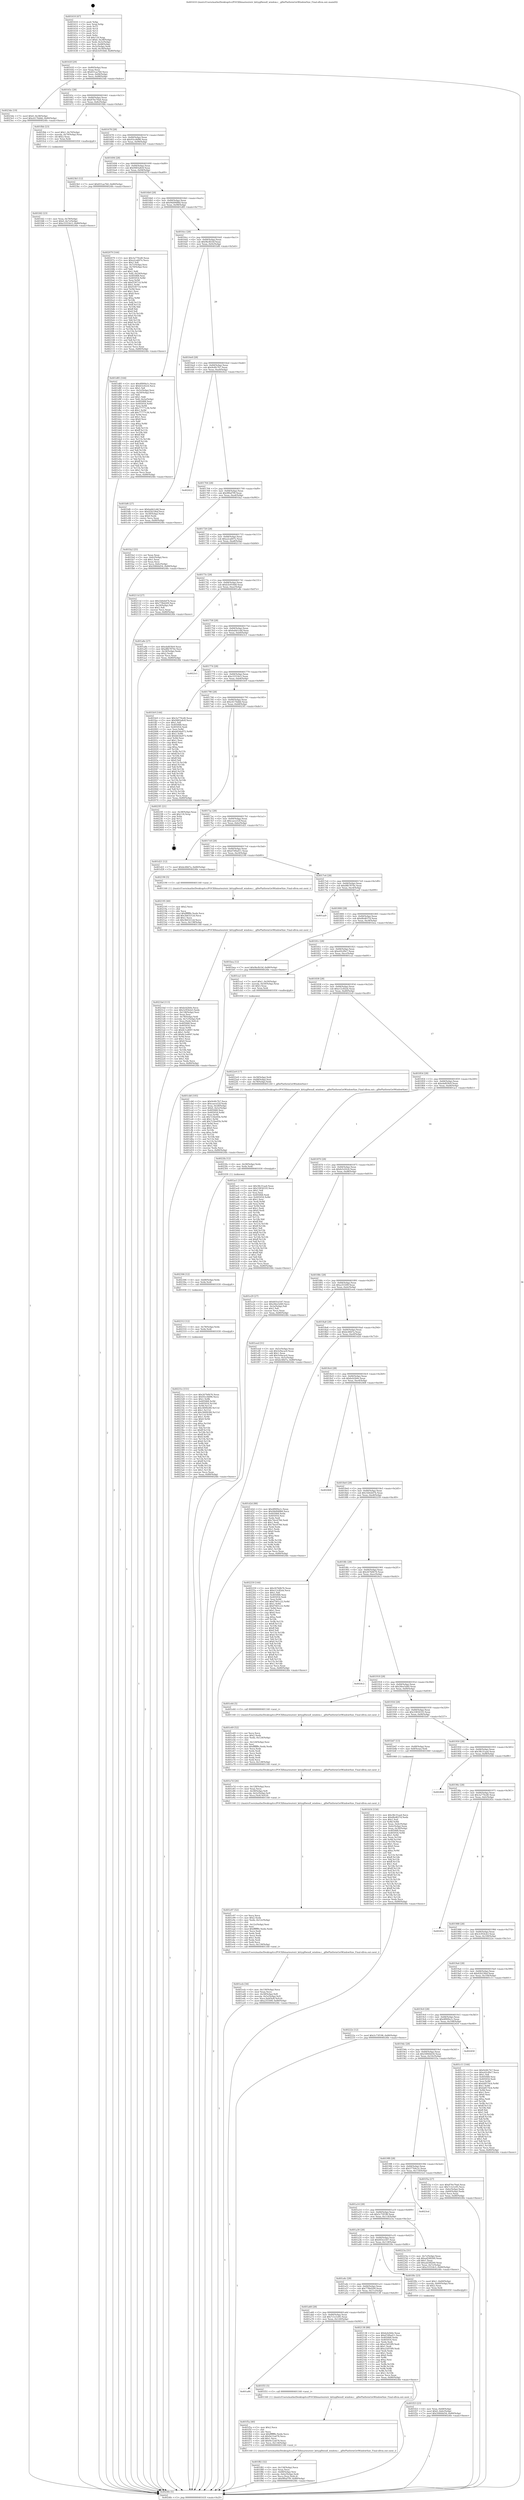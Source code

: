 digraph "0x401610" {
  label = "0x401610 (/mnt/c/Users/mathe/Desktop/tcc/POCII/binaries/extr_kittyglfwnull_window.c__glfwPlatformGetWindowSize_Final-ollvm.out::main(0))"
  labelloc = "t"
  node[shape=record]

  Entry [label="",width=0.3,height=0.3,shape=circle,fillcolor=black,style=filled]
  "0x40163f" [label="{
     0x40163f [29]\l
     | [instrs]\l
     &nbsp;&nbsp;0x40163f \<+3\>: mov -0x80(%rbp),%eax\l
     &nbsp;&nbsp;0x401642 \<+2\>: mov %eax,%ecx\l
     &nbsp;&nbsp;0x401644 \<+6\>: sub $0x831aa7b0,%ecx\l
     &nbsp;&nbsp;0x40164a \<+6\>: mov %eax,-0x84(%rbp)\l
     &nbsp;&nbsp;0x401650 \<+6\>: mov %ecx,-0x88(%rbp)\l
     &nbsp;&nbsp;0x401656 \<+6\>: je 00000000004023de \<main+0xdce\>\l
  }"]
  "0x4023de" [label="{
     0x4023de [19]\l
     | [instrs]\l
     &nbsp;&nbsp;0x4023de \<+7\>: movl $0x0,-0x38(%rbp)\l
     &nbsp;&nbsp;0x4023e5 \<+7\>: movl $0xc6176ddd,-0x80(%rbp)\l
     &nbsp;&nbsp;0x4023ec \<+5\>: jmp 00000000004024fe \<main+0xeee\>\l
  }"]
  "0x40165c" [label="{
     0x40165c [28]\l
     | [instrs]\l
     &nbsp;&nbsp;0x40165c \<+5\>: jmp 0000000000401661 \<main+0x51\>\l
     &nbsp;&nbsp;0x401661 \<+6\>: mov -0x84(%rbp),%eax\l
     &nbsp;&nbsp;0x401667 \<+5\>: sub $0x876e70a6,%eax\l
     &nbsp;&nbsp;0x40166c \<+6\>: mov %eax,-0x8c(%rbp)\l
     &nbsp;&nbsp;0x401672 \<+6\>: je 0000000000401fbb \<main+0x9ab\>\l
  }"]
  Exit [label="",width=0.3,height=0.3,shape=circle,fillcolor=black,style=filled,peripheries=2]
  "0x401fbb" [label="{
     0x401fbb [23]\l
     | [instrs]\l
     &nbsp;&nbsp;0x401fbb \<+7\>: movl $0x1,-0x70(%rbp)\l
     &nbsp;&nbsp;0x401fc2 \<+4\>: movslq -0x70(%rbp),%rax\l
     &nbsp;&nbsp;0x401fc6 \<+4\>: shl $0x2,%rax\l
     &nbsp;&nbsp;0x401fca \<+3\>: mov %rax,%rdi\l
     &nbsp;&nbsp;0x401fcd \<+5\>: call 0000000000401050 \<malloc@plt\>\l
     | [calls]\l
     &nbsp;&nbsp;0x401050 \{1\} (unknown)\l
  }"]
  "0x401678" [label="{
     0x401678 [28]\l
     | [instrs]\l
     &nbsp;&nbsp;0x401678 \<+5\>: jmp 000000000040167d \<main+0x6d\>\l
     &nbsp;&nbsp;0x40167d \<+6\>: mov -0x84(%rbp),%eax\l
     &nbsp;&nbsp;0x401683 \<+5\>: sub $0x93cc8d96,%eax\l
     &nbsp;&nbsp;0x401688 \<+6\>: mov %eax,-0x90(%rbp)\l
     &nbsp;&nbsp;0x40168e \<+6\>: je 00000000004023b5 \<main+0xda5\>\l
  }"]
  "0x40231e" [label="{
     0x40231e [151]\l
     | [instrs]\l
     &nbsp;&nbsp;0x40231e \<+5\>: mov $0x267b0b76,%eax\l
     &nbsp;&nbsp;0x402323 \<+5\>: mov $0x93cc8d96,%ecx\l
     &nbsp;&nbsp;0x402328 \<+3\>: mov $0x1,%r8b\l
     &nbsp;&nbsp;0x40232b \<+8\>: mov 0x405068,%r9d\l
     &nbsp;&nbsp;0x402333 \<+8\>: mov 0x405054,%r10d\l
     &nbsp;&nbsp;0x40233b \<+3\>: mov %r9d,%r11d\l
     &nbsp;&nbsp;0x40233e \<+7\>: sub $0x340f4280,%r11d\l
     &nbsp;&nbsp;0x402345 \<+4\>: sub $0x1,%r11d\l
     &nbsp;&nbsp;0x402349 \<+7\>: add $0x340f4280,%r11d\l
     &nbsp;&nbsp;0x402350 \<+4\>: imul %r11d,%r9d\l
     &nbsp;&nbsp;0x402354 \<+4\>: and $0x1,%r9d\l
     &nbsp;&nbsp;0x402358 \<+4\>: cmp $0x0,%r9d\l
     &nbsp;&nbsp;0x40235c \<+3\>: sete %bl\l
     &nbsp;&nbsp;0x40235f \<+4\>: cmp $0xa,%r10d\l
     &nbsp;&nbsp;0x402363 \<+4\>: setl %r14b\l
     &nbsp;&nbsp;0x402367 \<+3\>: mov %bl,%r15b\l
     &nbsp;&nbsp;0x40236a \<+4\>: xor $0xff,%r15b\l
     &nbsp;&nbsp;0x40236e \<+3\>: mov %r14b,%r12b\l
     &nbsp;&nbsp;0x402371 \<+4\>: xor $0xff,%r12b\l
     &nbsp;&nbsp;0x402375 \<+4\>: xor $0x0,%r8b\l
     &nbsp;&nbsp;0x402379 \<+3\>: mov %r15b,%r13b\l
     &nbsp;&nbsp;0x40237c \<+4\>: and $0x0,%r13b\l
     &nbsp;&nbsp;0x402380 \<+3\>: and %r8b,%bl\l
     &nbsp;&nbsp;0x402383 \<+3\>: mov %r12b,%dl\l
     &nbsp;&nbsp;0x402386 \<+3\>: and $0x0,%dl\l
     &nbsp;&nbsp;0x402389 \<+3\>: and %r8b,%r14b\l
     &nbsp;&nbsp;0x40238c \<+3\>: or %bl,%r13b\l
     &nbsp;&nbsp;0x40238f \<+3\>: or %r14b,%dl\l
     &nbsp;&nbsp;0x402392 \<+3\>: xor %dl,%r13b\l
     &nbsp;&nbsp;0x402395 \<+3\>: or %r12b,%r15b\l
     &nbsp;&nbsp;0x402398 \<+4\>: xor $0xff,%r15b\l
     &nbsp;&nbsp;0x40239c \<+4\>: or $0x0,%r8b\l
     &nbsp;&nbsp;0x4023a0 \<+3\>: and %r8b,%r15b\l
     &nbsp;&nbsp;0x4023a3 \<+3\>: or %r15b,%r13b\l
     &nbsp;&nbsp;0x4023a6 \<+4\>: test $0x1,%r13b\l
     &nbsp;&nbsp;0x4023aa \<+3\>: cmovne %ecx,%eax\l
     &nbsp;&nbsp;0x4023ad \<+3\>: mov %eax,-0x80(%rbp)\l
     &nbsp;&nbsp;0x4023b0 \<+5\>: jmp 00000000004024fe \<main+0xeee\>\l
  }"]
  "0x4023b5" [label="{
     0x4023b5 [12]\l
     | [instrs]\l
     &nbsp;&nbsp;0x4023b5 \<+7\>: movl $0x831aa7b0,-0x80(%rbp)\l
     &nbsp;&nbsp;0x4023bc \<+5\>: jmp 00000000004024fe \<main+0xeee\>\l
  }"]
  "0x401694" [label="{
     0x401694 [28]\l
     | [instrs]\l
     &nbsp;&nbsp;0x401694 \<+5\>: jmp 0000000000401699 \<main+0x89\>\l
     &nbsp;&nbsp;0x401699 \<+6\>: mov -0x84(%rbp),%eax\l
     &nbsp;&nbsp;0x40169f \<+5\>: sub $0x9483a8c8,%eax\l
     &nbsp;&nbsp;0x4016a4 \<+6\>: mov %eax,-0x94(%rbp)\l
     &nbsp;&nbsp;0x4016aa \<+6\>: je 0000000000402079 \<main+0xa69\>\l
  }"]
  "0x402312" [label="{
     0x402312 [12]\l
     | [instrs]\l
     &nbsp;&nbsp;0x402312 \<+4\>: mov -0x78(%rbp),%rdx\l
     &nbsp;&nbsp;0x402316 \<+3\>: mov %rdx,%rdi\l
     &nbsp;&nbsp;0x402319 \<+5\>: call 0000000000401030 \<free@plt\>\l
     | [calls]\l
     &nbsp;&nbsp;0x401030 \{1\} (unknown)\l
  }"]
  "0x402079" [label="{
     0x402079 [164]\l
     | [instrs]\l
     &nbsp;&nbsp;0x402079 \<+5\>: mov $0x3a770cd0,%eax\l
     &nbsp;&nbsp;0x40207e \<+5\>: mov $0xa2ca607e,%ecx\l
     &nbsp;&nbsp;0x402083 \<+2\>: mov $0x1,%dl\l
     &nbsp;&nbsp;0x402085 \<+3\>: mov -0x7c(%rbp),%esi\l
     &nbsp;&nbsp;0x402088 \<+3\>: cmp -0x70(%rbp),%esi\l
     &nbsp;&nbsp;0x40208b \<+4\>: setl %dil\l
     &nbsp;&nbsp;0x40208f \<+4\>: and $0x1,%dil\l
     &nbsp;&nbsp;0x402093 \<+4\>: mov %dil,-0x29(%rbp)\l
     &nbsp;&nbsp;0x402097 \<+7\>: mov 0x405068,%esi\l
     &nbsp;&nbsp;0x40209e \<+8\>: mov 0x405054,%r8d\l
     &nbsp;&nbsp;0x4020a6 \<+3\>: mov %esi,%r9d\l
     &nbsp;&nbsp;0x4020a9 \<+7\>: add $0xf330714,%r9d\l
     &nbsp;&nbsp;0x4020b0 \<+4\>: sub $0x1,%r9d\l
     &nbsp;&nbsp;0x4020b4 \<+7\>: sub $0xf330714,%r9d\l
     &nbsp;&nbsp;0x4020bb \<+4\>: imul %r9d,%esi\l
     &nbsp;&nbsp;0x4020bf \<+3\>: and $0x1,%esi\l
     &nbsp;&nbsp;0x4020c2 \<+3\>: cmp $0x0,%esi\l
     &nbsp;&nbsp;0x4020c5 \<+4\>: sete %dil\l
     &nbsp;&nbsp;0x4020c9 \<+4\>: cmp $0xa,%r8d\l
     &nbsp;&nbsp;0x4020cd \<+4\>: setl %r10b\l
     &nbsp;&nbsp;0x4020d1 \<+3\>: mov %dil,%r11b\l
     &nbsp;&nbsp;0x4020d4 \<+4\>: xor $0xff,%r11b\l
     &nbsp;&nbsp;0x4020d8 \<+3\>: mov %r10b,%bl\l
     &nbsp;&nbsp;0x4020db \<+3\>: xor $0xff,%bl\l
     &nbsp;&nbsp;0x4020de \<+3\>: xor $0x0,%dl\l
     &nbsp;&nbsp;0x4020e1 \<+3\>: mov %r11b,%r14b\l
     &nbsp;&nbsp;0x4020e4 \<+4\>: and $0x0,%r14b\l
     &nbsp;&nbsp;0x4020e8 \<+3\>: and %dl,%dil\l
     &nbsp;&nbsp;0x4020eb \<+3\>: mov %bl,%r15b\l
     &nbsp;&nbsp;0x4020ee \<+4\>: and $0x0,%r15b\l
     &nbsp;&nbsp;0x4020f2 \<+3\>: and %dl,%r10b\l
     &nbsp;&nbsp;0x4020f5 \<+3\>: or %dil,%r14b\l
     &nbsp;&nbsp;0x4020f8 \<+3\>: or %r10b,%r15b\l
     &nbsp;&nbsp;0x4020fb \<+3\>: xor %r15b,%r14b\l
     &nbsp;&nbsp;0x4020fe \<+3\>: or %bl,%r11b\l
     &nbsp;&nbsp;0x402101 \<+4\>: xor $0xff,%r11b\l
     &nbsp;&nbsp;0x402105 \<+3\>: or $0x0,%dl\l
     &nbsp;&nbsp;0x402108 \<+3\>: and %dl,%r11b\l
     &nbsp;&nbsp;0x40210b \<+3\>: or %r11b,%r14b\l
     &nbsp;&nbsp;0x40210e \<+4\>: test $0x1,%r14b\l
     &nbsp;&nbsp;0x402112 \<+3\>: cmovne %ecx,%eax\l
     &nbsp;&nbsp;0x402115 \<+3\>: mov %eax,-0x80(%rbp)\l
     &nbsp;&nbsp;0x402118 \<+5\>: jmp 00000000004024fe \<main+0xeee\>\l
  }"]
  "0x4016b0" [label="{
     0x4016b0 [28]\l
     | [instrs]\l
     &nbsp;&nbsp;0x4016b0 \<+5\>: jmp 00000000004016b5 \<main+0xa5\>\l
     &nbsp;&nbsp;0x4016b5 \<+6\>: mov -0x84(%rbp),%eax\l
     &nbsp;&nbsp;0x4016bb \<+5\>: sub $0x94d9488d,%eax\l
     &nbsp;&nbsp;0x4016c0 \<+6\>: mov %eax,-0x98(%rbp)\l
     &nbsp;&nbsp;0x4016c6 \<+6\>: je 0000000000401d85 \<main+0x775\>\l
  }"]
  "0x402306" [label="{
     0x402306 [12]\l
     | [instrs]\l
     &nbsp;&nbsp;0x402306 \<+4\>: mov -0x68(%rbp),%rdx\l
     &nbsp;&nbsp;0x40230a \<+3\>: mov %rdx,%rdi\l
     &nbsp;&nbsp;0x40230d \<+5\>: call 0000000000401030 \<free@plt\>\l
     | [calls]\l
     &nbsp;&nbsp;0x401030 \{1\} (unknown)\l
  }"]
  "0x401d85" [label="{
     0x401d85 [164]\l
     | [instrs]\l
     &nbsp;&nbsp;0x401d85 \<+5\>: mov $0x4f009a1c,%eax\l
     &nbsp;&nbsp;0x401d8a \<+5\>: mov $0xfe5c02c6,%ecx\l
     &nbsp;&nbsp;0x401d8f \<+2\>: mov $0x1,%dl\l
     &nbsp;&nbsp;0x401d91 \<+3\>: mov -0x5c(%rbp),%esi\l
     &nbsp;&nbsp;0x401d94 \<+3\>: cmp -0x50(%rbp),%esi\l
     &nbsp;&nbsp;0x401d97 \<+4\>: setl %dil\l
     &nbsp;&nbsp;0x401d9b \<+4\>: and $0x1,%dil\l
     &nbsp;&nbsp;0x401d9f \<+4\>: mov %dil,-0x2a(%rbp)\l
     &nbsp;&nbsp;0x401da3 \<+7\>: mov 0x405068,%esi\l
     &nbsp;&nbsp;0x401daa \<+8\>: mov 0x405054,%r8d\l
     &nbsp;&nbsp;0x401db2 \<+3\>: mov %esi,%r9d\l
     &nbsp;&nbsp;0x401db5 \<+7\>: sub $0x77777c36,%r9d\l
     &nbsp;&nbsp;0x401dbc \<+4\>: sub $0x1,%r9d\l
     &nbsp;&nbsp;0x401dc0 \<+7\>: add $0x77777c36,%r9d\l
     &nbsp;&nbsp;0x401dc7 \<+4\>: imul %r9d,%esi\l
     &nbsp;&nbsp;0x401dcb \<+3\>: and $0x1,%esi\l
     &nbsp;&nbsp;0x401dce \<+3\>: cmp $0x0,%esi\l
     &nbsp;&nbsp;0x401dd1 \<+4\>: sete %dil\l
     &nbsp;&nbsp;0x401dd5 \<+4\>: cmp $0xa,%r8d\l
     &nbsp;&nbsp;0x401dd9 \<+4\>: setl %r10b\l
     &nbsp;&nbsp;0x401ddd \<+3\>: mov %dil,%r11b\l
     &nbsp;&nbsp;0x401de0 \<+4\>: xor $0xff,%r11b\l
     &nbsp;&nbsp;0x401de4 \<+3\>: mov %r10b,%bl\l
     &nbsp;&nbsp;0x401de7 \<+3\>: xor $0xff,%bl\l
     &nbsp;&nbsp;0x401dea \<+3\>: xor $0x1,%dl\l
     &nbsp;&nbsp;0x401ded \<+3\>: mov %r11b,%r14b\l
     &nbsp;&nbsp;0x401df0 \<+4\>: and $0xff,%r14b\l
     &nbsp;&nbsp;0x401df4 \<+3\>: and %dl,%dil\l
     &nbsp;&nbsp;0x401df7 \<+3\>: mov %bl,%r15b\l
     &nbsp;&nbsp;0x401dfa \<+4\>: and $0xff,%r15b\l
     &nbsp;&nbsp;0x401dfe \<+3\>: and %dl,%r10b\l
     &nbsp;&nbsp;0x401e01 \<+3\>: or %dil,%r14b\l
     &nbsp;&nbsp;0x401e04 \<+3\>: or %r10b,%r15b\l
     &nbsp;&nbsp;0x401e07 \<+3\>: xor %r15b,%r14b\l
     &nbsp;&nbsp;0x401e0a \<+3\>: or %bl,%r11b\l
     &nbsp;&nbsp;0x401e0d \<+4\>: xor $0xff,%r11b\l
     &nbsp;&nbsp;0x401e11 \<+3\>: or $0x1,%dl\l
     &nbsp;&nbsp;0x401e14 \<+3\>: and %dl,%r11b\l
     &nbsp;&nbsp;0x401e17 \<+3\>: or %r11b,%r14b\l
     &nbsp;&nbsp;0x401e1a \<+4\>: test $0x1,%r14b\l
     &nbsp;&nbsp;0x401e1e \<+3\>: cmovne %ecx,%eax\l
     &nbsp;&nbsp;0x401e21 \<+3\>: mov %eax,-0x80(%rbp)\l
     &nbsp;&nbsp;0x401e24 \<+5\>: jmp 00000000004024fe \<main+0xeee\>\l
  }"]
  "0x4016cc" [label="{
     0x4016cc [28]\l
     | [instrs]\l
     &nbsp;&nbsp;0x4016cc \<+5\>: jmp 00000000004016d1 \<main+0xc1\>\l
     &nbsp;&nbsp;0x4016d1 \<+6\>: mov -0x84(%rbp),%eax\l
     &nbsp;&nbsp;0x4016d7 \<+5\>: sub $0x9bcfb1bf,%eax\l
     &nbsp;&nbsp;0x4016dc \<+6\>: mov %eax,-0x9c(%rbp)\l
     &nbsp;&nbsp;0x4016e2 \<+6\>: je 0000000000401bf6 \<main+0x5e6\>\l
  }"]
  "0x4022fa" [label="{
     0x4022fa [12]\l
     | [instrs]\l
     &nbsp;&nbsp;0x4022fa \<+4\>: mov -0x58(%rbp),%rdx\l
     &nbsp;&nbsp;0x4022fe \<+3\>: mov %rdx,%rdi\l
     &nbsp;&nbsp;0x402301 \<+5\>: call 0000000000401030 \<free@plt\>\l
     | [calls]\l
     &nbsp;&nbsp;0x401030 \{1\} (unknown)\l
  }"]
  "0x401bf6" [label="{
     0x401bf6 [27]\l
     | [instrs]\l
     &nbsp;&nbsp;0x401bf6 \<+5\>: mov $0xbabb1cdd,%eax\l
     &nbsp;&nbsp;0x401bfb \<+5\>: mov $0x42b238af,%ecx\l
     &nbsp;&nbsp;0x401c00 \<+3\>: mov -0x30(%rbp),%edx\l
     &nbsp;&nbsp;0x401c03 \<+3\>: cmp $0x0,%edx\l
     &nbsp;&nbsp;0x401c06 \<+3\>: cmove %ecx,%eax\l
     &nbsp;&nbsp;0x401c09 \<+3\>: mov %eax,-0x80(%rbp)\l
     &nbsp;&nbsp;0x401c0c \<+5\>: jmp 00000000004024fe \<main+0xeee\>\l
  }"]
  "0x4016e8" [label="{
     0x4016e8 [28]\l
     | [instrs]\l
     &nbsp;&nbsp;0x4016e8 \<+5\>: jmp 00000000004016ed \<main+0xdd\>\l
     &nbsp;&nbsp;0x4016ed \<+6\>: mov -0x84(%rbp),%eax\l
     &nbsp;&nbsp;0x4016f3 \<+5\>: sub $0x9c6fc7b7,%eax\l
     &nbsp;&nbsp;0x4016f8 \<+6\>: mov %eax,-0xa0(%rbp)\l
     &nbsp;&nbsp;0x4016fe \<+6\>: je 0000000000402422 \<main+0xe12\>\l
  }"]
  "0x4021bd" [label="{
     0x4021bd [113]\l
     | [instrs]\l
     &nbsp;&nbsp;0x4021bd \<+5\>: mov $0xbcb2b0e,%ecx\l
     &nbsp;&nbsp;0x4021c2 \<+5\>: mov $0x3c954cb3,%edx\l
     &nbsp;&nbsp;0x4021c7 \<+6\>: mov -0x138(%rbp),%esi\l
     &nbsp;&nbsp;0x4021cd \<+3\>: imul %eax,%esi\l
     &nbsp;&nbsp;0x4021d0 \<+4\>: mov -0x78(%rbp),%rdi\l
     &nbsp;&nbsp;0x4021d4 \<+4\>: movslq -0x7c(%rbp),%r8\l
     &nbsp;&nbsp;0x4021d8 \<+4\>: mov %esi,(%rdi,%r8,4)\l
     &nbsp;&nbsp;0x4021dc \<+7\>: mov 0x405068,%eax\l
     &nbsp;&nbsp;0x4021e3 \<+7\>: mov 0x405054,%esi\l
     &nbsp;&nbsp;0x4021ea \<+3\>: mov %eax,%r9d\l
     &nbsp;&nbsp;0x4021ed \<+7\>: sub $0x8c1ed097,%r9d\l
     &nbsp;&nbsp;0x4021f4 \<+4\>: sub $0x1,%r9d\l
     &nbsp;&nbsp;0x4021f8 \<+7\>: add $0x8c1ed097,%r9d\l
     &nbsp;&nbsp;0x4021ff \<+4\>: imul %r9d,%eax\l
     &nbsp;&nbsp;0x402203 \<+3\>: and $0x1,%eax\l
     &nbsp;&nbsp;0x402206 \<+3\>: cmp $0x0,%eax\l
     &nbsp;&nbsp;0x402209 \<+4\>: sete %r10b\l
     &nbsp;&nbsp;0x40220d \<+3\>: cmp $0xa,%esi\l
     &nbsp;&nbsp;0x402210 \<+4\>: setl %r11b\l
     &nbsp;&nbsp;0x402214 \<+3\>: mov %r10b,%bl\l
     &nbsp;&nbsp;0x402217 \<+3\>: and %r11b,%bl\l
     &nbsp;&nbsp;0x40221a \<+3\>: xor %r11b,%r10b\l
     &nbsp;&nbsp;0x40221d \<+3\>: or %r10b,%bl\l
     &nbsp;&nbsp;0x402220 \<+3\>: test $0x1,%bl\l
     &nbsp;&nbsp;0x402223 \<+3\>: cmovne %edx,%ecx\l
     &nbsp;&nbsp;0x402226 \<+3\>: mov %ecx,-0x80(%rbp)\l
     &nbsp;&nbsp;0x402229 \<+5\>: jmp 00000000004024fe \<main+0xeee\>\l
  }"]
  "0x402422" [label="{
     0x402422\l
  }", style=dashed]
  "0x401704" [label="{
     0x401704 [28]\l
     | [instrs]\l
     &nbsp;&nbsp;0x401704 \<+5\>: jmp 0000000000401709 \<main+0xf9\>\l
     &nbsp;&nbsp;0x401709 \<+6\>: mov -0x84(%rbp),%eax\l
     &nbsp;&nbsp;0x40170f \<+5\>: sub $0x9f0af7f9,%eax\l
     &nbsp;&nbsp;0x401714 \<+6\>: mov %eax,-0xa4(%rbp)\l
     &nbsp;&nbsp;0x40171a \<+6\>: je 0000000000401fa2 \<main+0x992\>\l
  }"]
  "0x402195" [label="{
     0x402195 [40]\l
     | [instrs]\l
     &nbsp;&nbsp;0x402195 \<+5\>: mov $0x2,%ecx\l
     &nbsp;&nbsp;0x40219a \<+1\>: cltd\l
     &nbsp;&nbsp;0x40219b \<+2\>: idiv %ecx\l
     &nbsp;&nbsp;0x40219d \<+6\>: imul $0xfffffffe,%edx,%ecx\l
     &nbsp;&nbsp;0x4021a3 \<+6\>: add $0x3b63212d,%ecx\l
     &nbsp;&nbsp;0x4021a9 \<+3\>: add $0x1,%ecx\l
     &nbsp;&nbsp;0x4021ac \<+6\>: sub $0x3b63212d,%ecx\l
     &nbsp;&nbsp;0x4021b2 \<+6\>: mov %ecx,-0x138(%rbp)\l
     &nbsp;&nbsp;0x4021b8 \<+5\>: call 0000000000401160 \<next_i\>\l
     | [calls]\l
     &nbsp;&nbsp;0x401160 \{1\} (/mnt/c/Users/mathe/Desktop/tcc/POCII/binaries/extr_kittyglfwnull_window.c__glfwPlatformGetWindowSize_Final-ollvm.out::next_i)\l
  }"]
  "0x401fa2" [label="{
     0x401fa2 [25]\l
     | [instrs]\l
     &nbsp;&nbsp;0x401fa2 \<+2\>: xor %eax,%eax\l
     &nbsp;&nbsp;0x401fa4 \<+3\>: mov -0x6c(%rbp),%ecx\l
     &nbsp;&nbsp;0x401fa7 \<+3\>: sub $0x1,%eax\l
     &nbsp;&nbsp;0x401faa \<+2\>: sub %eax,%ecx\l
     &nbsp;&nbsp;0x401fac \<+3\>: mov %ecx,-0x6c(%rbp)\l
     &nbsp;&nbsp;0x401faf \<+7\>: movl $0x50844d34,-0x80(%rbp)\l
     &nbsp;&nbsp;0x401fb6 \<+5\>: jmp 00000000004024fe \<main+0xeee\>\l
  }"]
  "0x401720" [label="{
     0x401720 [28]\l
     | [instrs]\l
     &nbsp;&nbsp;0x401720 \<+5\>: jmp 0000000000401725 \<main+0x115\>\l
     &nbsp;&nbsp;0x401725 \<+6\>: mov -0x84(%rbp),%eax\l
     &nbsp;&nbsp;0x40172b \<+5\>: sub $0xa2ca607e,%eax\l
     &nbsp;&nbsp;0x401730 \<+6\>: mov %eax,-0xa8(%rbp)\l
     &nbsp;&nbsp;0x401736 \<+6\>: je 000000000040211d \<main+0xb0d\>\l
  }"]
  "0x401fd2" [label="{
     0x401fd2 [23]\l
     | [instrs]\l
     &nbsp;&nbsp;0x401fd2 \<+4\>: mov %rax,-0x78(%rbp)\l
     &nbsp;&nbsp;0x401fd6 \<+7\>: movl $0x0,-0x7c(%rbp)\l
     &nbsp;&nbsp;0x401fdd \<+7\>: movl $0xc55554c5,-0x80(%rbp)\l
     &nbsp;&nbsp;0x401fe4 \<+5\>: jmp 00000000004024fe \<main+0xeee\>\l
  }"]
  "0x40211d" [label="{
     0x40211d [27]\l
     | [instrs]\l
     &nbsp;&nbsp;0x40211d \<+5\>: mov $0x1b0eb47b,%eax\l
     &nbsp;&nbsp;0x402122 \<+5\>: mov $0x77f6d209,%ecx\l
     &nbsp;&nbsp;0x402127 \<+3\>: mov -0x29(%rbp),%dl\l
     &nbsp;&nbsp;0x40212a \<+3\>: test $0x1,%dl\l
     &nbsp;&nbsp;0x40212d \<+3\>: cmovne %ecx,%eax\l
     &nbsp;&nbsp;0x402130 \<+3\>: mov %eax,-0x80(%rbp)\l
     &nbsp;&nbsp;0x402133 \<+5\>: jmp 00000000004024fe \<main+0xeee\>\l
  }"]
  "0x40173c" [label="{
     0x40173c [28]\l
     | [instrs]\l
     &nbsp;&nbsp;0x40173c \<+5\>: jmp 0000000000401741 \<main+0x131\>\l
     &nbsp;&nbsp;0x401741 \<+6\>: mov -0x84(%rbp),%eax\l
     &nbsp;&nbsp;0x401747 \<+5\>: sub $0xb3e916b8,%eax\l
     &nbsp;&nbsp;0x40174c \<+6\>: mov %eax,-0xac(%rbp)\l
     &nbsp;&nbsp;0x401752 \<+6\>: je 0000000000401a8e \<main+0x47e\>\l
  }"]
  "0x401f82" [label="{
     0x401f82 [32]\l
     | [instrs]\l
     &nbsp;&nbsp;0x401f82 \<+6\>: mov -0x134(%rbp),%ecx\l
     &nbsp;&nbsp;0x401f88 \<+3\>: imul %eax,%ecx\l
     &nbsp;&nbsp;0x401f8b \<+4\>: mov -0x68(%rbp),%rsi\l
     &nbsp;&nbsp;0x401f8f \<+4\>: movslq -0x6c(%rbp),%rdi\l
     &nbsp;&nbsp;0x401f93 \<+3\>: mov %ecx,(%rsi,%rdi,4)\l
     &nbsp;&nbsp;0x401f96 \<+7\>: movl $0x9f0af7f9,-0x80(%rbp)\l
     &nbsp;&nbsp;0x401f9d \<+5\>: jmp 00000000004024fe \<main+0xeee\>\l
  }"]
  "0x401a8e" [label="{
     0x401a8e [27]\l
     | [instrs]\l
     &nbsp;&nbsp;0x401a8e \<+5\>: mov $0xebd03fe9,%eax\l
     &nbsp;&nbsp;0x401a93 \<+5\>: mov $0xd8b7870e,%ecx\l
     &nbsp;&nbsp;0x401a98 \<+3\>: mov -0x34(%rbp),%edx\l
     &nbsp;&nbsp;0x401a9b \<+3\>: cmp $0x2,%edx\l
     &nbsp;&nbsp;0x401a9e \<+3\>: cmovne %ecx,%eax\l
     &nbsp;&nbsp;0x401aa1 \<+3\>: mov %eax,-0x80(%rbp)\l
     &nbsp;&nbsp;0x401aa4 \<+5\>: jmp 00000000004024fe \<main+0xeee\>\l
  }"]
  "0x401758" [label="{
     0x401758 [28]\l
     | [instrs]\l
     &nbsp;&nbsp;0x401758 \<+5\>: jmp 000000000040175d \<main+0x14d\>\l
     &nbsp;&nbsp;0x40175d \<+6\>: mov -0x84(%rbp),%eax\l
     &nbsp;&nbsp;0x401763 \<+5\>: sub $0xbabb1cdd,%eax\l
     &nbsp;&nbsp;0x401768 \<+6\>: mov %eax,-0xb0(%rbp)\l
     &nbsp;&nbsp;0x40176e \<+6\>: je 00000000004023c1 \<main+0xdb1\>\l
  }"]
  "0x4024fe" [label="{
     0x4024fe [5]\l
     | [instrs]\l
     &nbsp;&nbsp;0x4024fe \<+5\>: jmp 000000000040163f \<main+0x2f\>\l
  }"]
  "0x401610" [label="{
     0x401610 [47]\l
     | [instrs]\l
     &nbsp;&nbsp;0x401610 \<+1\>: push %rbp\l
     &nbsp;&nbsp;0x401611 \<+3\>: mov %rsp,%rbp\l
     &nbsp;&nbsp;0x401614 \<+2\>: push %r15\l
     &nbsp;&nbsp;0x401616 \<+2\>: push %r14\l
     &nbsp;&nbsp;0x401618 \<+2\>: push %r13\l
     &nbsp;&nbsp;0x40161a \<+2\>: push %r12\l
     &nbsp;&nbsp;0x40161c \<+1\>: push %rbx\l
     &nbsp;&nbsp;0x40161d \<+7\>: sub $0x118,%rsp\l
     &nbsp;&nbsp;0x401624 \<+7\>: movl $0x0,-0x38(%rbp)\l
     &nbsp;&nbsp;0x40162b \<+3\>: mov %edi,-0x3c(%rbp)\l
     &nbsp;&nbsp;0x40162e \<+4\>: mov %rsi,-0x48(%rbp)\l
     &nbsp;&nbsp;0x401632 \<+3\>: mov -0x3c(%rbp),%edi\l
     &nbsp;&nbsp;0x401635 \<+3\>: mov %edi,-0x34(%rbp)\l
     &nbsp;&nbsp;0x401638 \<+7\>: movl $0xb3e916b8,-0x80(%rbp)\l
  }"]
  "0x401f5a" [label="{
     0x401f5a [40]\l
     | [instrs]\l
     &nbsp;&nbsp;0x401f5a \<+5\>: mov $0x2,%ecx\l
     &nbsp;&nbsp;0x401f5f \<+1\>: cltd\l
     &nbsp;&nbsp;0x401f60 \<+2\>: idiv %ecx\l
     &nbsp;&nbsp;0x401f62 \<+6\>: imul $0xfffffffe,%edx,%ecx\l
     &nbsp;&nbsp;0x401f68 \<+6\>: sub $0x9e12a678,%ecx\l
     &nbsp;&nbsp;0x401f6e \<+3\>: add $0x1,%ecx\l
     &nbsp;&nbsp;0x401f71 \<+6\>: add $0x9e12a678,%ecx\l
     &nbsp;&nbsp;0x401f77 \<+6\>: mov %ecx,-0x134(%rbp)\l
     &nbsp;&nbsp;0x401f7d \<+5\>: call 0000000000401160 \<next_i\>\l
     | [calls]\l
     &nbsp;&nbsp;0x401160 \{1\} (/mnt/c/Users/mathe/Desktop/tcc/POCII/binaries/extr_kittyglfwnull_window.c__glfwPlatformGetWindowSize_Final-ollvm.out::next_i)\l
  }"]
  "0x4023c1" [label="{
     0x4023c1\l
  }", style=dashed]
  "0x401774" [label="{
     0x401774 [28]\l
     | [instrs]\l
     &nbsp;&nbsp;0x401774 \<+5\>: jmp 0000000000401779 \<main+0x169\>\l
     &nbsp;&nbsp;0x401779 \<+6\>: mov -0x84(%rbp),%eax\l
     &nbsp;&nbsp;0x40177f \<+5\>: sub $0xc55554c5,%eax\l
     &nbsp;&nbsp;0x401784 \<+6\>: mov %eax,-0xb4(%rbp)\l
     &nbsp;&nbsp;0x40178a \<+6\>: je 0000000000401fe9 \<main+0x9d9\>\l
  }"]
  "0x401a84" [label="{
     0x401a84\l
  }", style=dashed]
  "0x401fe9" [label="{
     0x401fe9 [144]\l
     | [instrs]\l
     &nbsp;&nbsp;0x401fe9 \<+5\>: mov $0x3a770cd0,%eax\l
     &nbsp;&nbsp;0x401fee \<+5\>: mov $0x9483a8c8,%ecx\l
     &nbsp;&nbsp;0x401ff3 \<+2\>: mov $0x1,%dl\l
     &nbsp;&nbsp;0x401ff5 \<+7\>: mov 0x405068,%esi\l
     &nbsp;&nbsp;0x401ffc \<+7\>: mov 0x405054,%edi\l
     &nbsp;&nbsp;0x402003 \<+3\>: mov %esi,%r8d\l
     &nbsp;&nbsp;0x402006 \<+7\>: sub $0xb63da972,%r8d\l
     &nbsp;&nbsp;0x40200d \<+4\>: sub $0x1,%r8d\l
     &nbsp;&nbsp;0x402011 \<+7\>: add $0xb63da972,%r8d\l
     &nbsp;&nbsp;0x402018 \<+4\>: imul %r8d,%esi\l
     &nbsp;&nbsp;0x40201c \<+3\>: and $0x1,%esi\l
     &nbsp;&nbsp;0x40201f \<+3\>: cmp $0x0,%esi\l
     &nbsp;&nbsp;0x402022 \<+4\>: sete %r9b\l
     &nbsp;&nbsp;0x402026 \<+3\>: cmp $0xa,%edi\l
     &nbsp;&nbsp;0x402029 \<+4\>: setl %r10b\l
     &nbsp;&nbsp;0x40202d \<+3\>: mov %r9b,%r11b\l
     &nbsp;&nbsp;0x402030 \<+4\>: xor $0xff,%r11b\l
     &nbsp;&nbsp;0x402034 \<+3\>: mov %r10b,%bl\l
     &nbsp;&nbsp;0x402037 \<+3\>: xor $0xff,%bl\l
     &nbsp;&nbsp;0x40203a \<+3\>: xor $0x0,%dl\l
     &nbsp;&nbsp;0x40203d \<+3\>: mov %r11b,%r14b\l
     &nbsp;&nbsp;0x402040 \<+4\>: and $0x0,%r14b\l
     &nbsp;&nbsp;0x402044 \<+3\>: and %dl,%r9b\l
     &nbsp;&nbsp;0x402047 \<+3\>: mov %bl,%r15b\l
     &nbsp;&nbsp;0x40204a \<+4\>: and $0x0,%r15b\l
     &nbsp;&nbsp;0x40204e \<+3\>: and %dl,%r10b\l
     &nbsp;&nbsp;0x402051 \<+3\>: or %r9b,%r14b\l
     &nbsp;&nbsp;0x402054 \<+3\>: or %r10b,%r15b\l
     &nbsp;&nbsp;0x402057 \<+3\>: xor %r15b,%r14b\l
     &nbsp;&nbsp;0x40205a \<+3\>: or %bl,%r11b\l
     &nbsp;&nbsp;0x40205d \<+4\>: xor $0xff,%r11b\l
     &nbsp;&nbsp;0x402061 \<+3\>: or $0x0,%dl\l
     &nbsp;&nbsp;0x402064 \<+3\>: and %dl,%r11b\l
     &nbsp;&nbsp;0x402067 \<+3\>: or %r11b,%r14b\l
     &nbsp;&nbsp;0x40206a \<+4\>: test $0x1,%r14b\l
     &nbsp;&nbsp;0x40206e \<+3\>: cmovne %ecx,%eax\l
     &nbsp;&nbsp;0x402071 \<+3\>: mov %eax,-0x80(%rbp)\l
     &nbsp;&nbsp;0x402074 \<+5\>: jmp 00000000004024fe \<main+0xeee\>\l
  }"]
  "0x401790" [label="{
     0x401790 [28]\l
     | [instrs]\l
     &nbsp;&nbsp;0x401790 \<+5\>: jmp 0000000000401795 \<main+0x185\>\l
     &nbsp;&nbsp;0x401795 \<+6\>: mov -0x84(%rbp),%eax\l
     &nbsp;&nbsp;0x40179b \<+5\>: sub $0xc6176ddd,%eax\l
     &nbsp;&nbsp;0x4017a0 \<+6\>: mov %eax,-0xb8(%rbp)\l
     &nbsp;&nbsp;0x4017a6 \<+6\>: je 00000000004023f1 \<main+0xde1\>\l
  }"]
  "0x401f55" [label="{
     0x401f55 [5]\l
     | [instrs]\l
     &nbsp;&nbsp;0x401f55 \<+5\>: call 0000000000401160 \<next_i\>\l
     | [calls]\l
     &nbsp;&nbsp;0x401160 \{1\} (/mnt/c/Users/mathe/Desktop/tcc/POCII/binaries/extr_kittyglfwnull_window.c__glfwPlatformGetWindowSize_Final-ollvm.out::next_i)\l
  }"]
  "0x4023f1" [label="{
     0x4023f1 [21]\l
     | [instrs]\l
     &nbsp;&nbsp;0x4023f1 \<+3\>: mov -0x38(%rbp),%eax\l
     &nbsp;&nbsp;0x4023f4 \<+7\>: add $0x118,%rsp\l
     &nbsp;&nbsp;0x4023fb \<+1\>: pop %rbx\l
     &nbsp;&nbsp;0x4023fc \<+2\>: pop %r12\l
     &nbsp;&nbsp;0x4023fe \<+2\>: pop %r13\l
     &nbsp;&nbsp;0x402400 \<+2\>: pop %r14\l
     &nbsp;&nbsp;0x402402 \<+2\>: pop %r15\l
     &nbsp;&nbsp;0x402404 \<+1\>: pop %rbp\l
     &nbsp;&nbsp;0x402405 \<+1\>: ret\l
  }"]
  "0x4017ac" [label="{
     0x4017ac [28]\l
     | [instrs]\l
     &nbsp;&nbsp;0x4017ac \<+5\>: jmp 00000000004017b1 \<main+0x1a1\>\l
     &nbsp;&nbsp;0x4017b1 \<+6\>: mov -0x84(%rbp),%eax\l
     &nbsp;&nbsp;0x4017b7 \<+5\>: sub $0xcaece52f,%eax\l
     &nbsp;&nbsp;0x4017bc \<+6\>: mov %eax,-0xbc(%rbp)\l
     &nbsp;&nbsp;0x4017c2 \<+6\>: je 0000000000401d21 \<main+0x711\>\l
  }"]
  "0x401a68" [label="{
     0x401a68 [28]\l
     | [instrs]\l
     &nbsp;&nbsp;0x401a68 \<+5\>: jmp 0000000000401a6d \<main+0x45d\>\l
     &nbsp;&nbsp;0x401a6d \<+6\>: mov -0x84(%rbp),%eax\l
     &nbsp;&nbsp;0x401a73 \<+5\>: sub $0x7c1e1e95,%eax\l
     &nbsp;&nbsp;0x401a78 \<+6\>: mov %eax,-0x120(%rbp)\l
     &nbsp;&nbsp;0x401a7e \<+6\>: je 0000000000401f55 \<main+0x945\>\l
  }"]
  "0x401d21" [label="{
     0x401d21 [12]\l
     | [instrs]\l
     &nbsp;&nbsp;0x401d21 \<+7\>: movl $0xbc48d7a,-0x80(%rbp)\l
     &nbsp;&nbsp;0x401d28 \<+5\>: jmp 00000000004024fe \<main+0xeee\>\l
  }"]
  "0x4017c8" [label="{
     0x4017c8 [28]\l
     | [instrs]\l
     &nbsp;&nbsp;0x4017c8 \<+5\>: jmp 00000000004017cd \<main+0x1bd\>\l
     &nbsp;&nbsp;0x4017cd \<+6\>: mov -0x84(%rbp),%eax\l
     &nbsp;&nbsp;0x4017d3 \<+5\>: sub $0xd7d9ad11,%eax\l
     &nbsp;&nbsp;0x4017d8 \<+6\>: mov %eax,-0xc0(%rbp)\l
     &nbsp;&nbsp;0x4017de \<+6\>: je 0000000000402190 \<main+0xb80\>\l
  }"]
  "0x402138" [label="{
     0x402138 [88]\l
     | [instrs]\l
     &nbsp;&nbsp;0x402138 \<+5\>: mov $0xbcb2b0e,%eax\l
     &nbsp;&nbsp;0x40213d \<+5\>: mov $0xd7d9ad11,%ecx\l
     &nbsp;&nbsp;0x402142 \<+7\>: mov 0x405068,%edx\l
     &nbsp;&nbsp;0x402149 \<+7\>: mov 0x405054,%esi\l
     &nbsp;&nbsp;0x402150 \<+2\>: mov %edx,%edi\l
     &nbsp;&nbsp;0x402152 \<+6\>: sub $0xa1bf10f9,%edi\l
     &nbsp;&nbsp;0x402158 \<+3\>: sub $0x1,%edi\l
     &nbsp;&nbsp;0x40215b \<+6\>: add $0xa1bf10f9,%edi\l
     &nbsp;&nbsp;0x402161 \<+3\>: imul %edi,%edx\l
     &nbsp;&nbsp;0x402164 \<+3\>: and $0x1,%edx\l
     &nbsp;&nbsp;0x402167 \<+3\>: cmp $0x0,%edx\l
     &nbsp;&nbsp;0x40216a \<+4\>: sete %r8b\l
     &nbsp;&nbsp;0x40216e \<+3\>: cmp $0xa,%esi\l
     &nbsp;&nbsp;0x402171 \<+4\>: setl %r9b\l
     &nbsp;&nbsp;0x402175 \<+3\>: mov %r8b,%r10b\l
     &nbsp;&nbsp;0x402178 \<+3\>: and %r9b,%r10b\l
     &nbsp;&nbsp;0x40217b \<+3\>: xor %r9b,%r8b\l
     &nbsp;&nbsp;0x40217e \<+3\>: or %r8b,%r10b\l
     &nbsp;&nbsp;0x402181 \<+4\>: test $0x1,%r10b\l
     &nbsp;&nbsp;0x402185 \<+3\>: cmovne %ecx,%eax\l
     &nbsp;&nbsp;0x402188 \<+3\>: mov %eax,-0x80(%rbp)\l
     &nbsp;&nbsp;0x40218b \<+5\>: jmp 00000000004024fe \<main+0xeee\>\l
  }"]
  "0x402190" [label="{
     0x402190 [5]\l
     | [instrs]\l
     &nbsp;&nbsp;0x402190 \<+5\>: call 0000000000401160 \<next_i\>\l
     | [calls]\l
     &nbsp;&nbsp;0x401160 \{1\} (/mnt/c/Users/mathe/Desktop/tcc/POCII/binaries/extr_kittyglfwnull_window.c__glfwPlatformGetWindowSize_Final-ollvm.out::next_i)\l
  }"]
  "0x4017e4" [label="{
     0x4017e4 [28]\l
     | [instrs]\l
     &nbsp;&nbsp;0x4017e4 \<+5\>: jmp 00000000004017e9 \<main+0x1d9\>\l
     &nbsp;&nbsp;0x4017e9 \<+6\>: mov -0x84(%rbp),%eax\l
     &nbsp;&nbsp;0x4017ef \<+5\>: sub $0xd8b7870e,%eax\l
     &nbsp;&nbsp;0x4017f4 \<+6\>: mov %eax,-0xc4(%rbp)\l
     &nbsp;&nbsp;0x4017fa \<+6\>: je 0000000000401aa9 \<main+0x499\>\l
  }"]
  "0x401f23" [label="{
     0x401f23 [23]\l
     | [instrs]\l
     &nbsp;&nbsp;0x401f23 \<+4\>: mov %rax,-0x68(%rbp)\l
     &nbsp;&nbsp;0x401f27 \<+7\>: movl $0x0,-0x6c(%rbp)\l
     &nbsp;&nbsp;0x401f2e \<+7\>: movl $0x50844d34,-0x80(%rbp)\l
     &nbsp;&nbsp;0x401f35 \<+5\>: jmp 00000000004024fe \<main+0xeee\>\l
  }"]
  "0x401aa9" [label="{
     0x401aa9\l
  }", style=dashed]
  "0x401800" [label="{
     0x401800 [28]\l
     | [instrs]\l
     &nbsp;&nbsp;0x401800 \<+5\>: jmp 0000000000401805 \<main+0x1f5\>\l
     &nbsp;&nbsp;0x401805 \<+6\>: mov -0x84(%rbp),%eax\l
     &nbsp;&nbsp;0x40180b \<+5\>: sub $0xdfed637d,%eax\l
     &nbsp;&nbsp;0x401810 \<+6\>: mov %eax,-0xc8(%rbp)\l
     &nbsp;&nbsp;0x401816 \<+6\>: je 0000000000401bea \<main+0x5da\>\l
  }"]
  "0x401a4c" [label="{
     0x401a4c [28]\l
     | [instrs]\l
     &nbsp;&nbsp;0x401a4c \<+5\>: jmp 0000000000401a51 \<main+0x441\>\l
     &nbsp;&nbsp;0x401a51 \<+6\>: mov -0x84(%rbp),%eax\l
     &nbsp;&nbsp;0x401a57 \<+5\>: sub $0x77f6d209,%eax\l
     &nbsp;&nbsp;0x401a5c \<+6\>: mov %eax,-0x11c(%rbp)\l
     &nbsp;&nbsp;0x401a62 \<+6\>: je 0000000000402138 \<main+0xb28\>\l
  }"]
  "0x401bea" [label="{
     0x401bea [12]\l
     | [instrs]\l
     &nbsp;&nbsp;0x401bea \<+7\>: movl $0x9bcfb1bf,-0x80(%rbp)\l
     &nbsp;&nbsp;0x401bf1 \<+5\>: jmp 00000000004024fe \<main+0xeee\>\l
  }"]
  "0x40181c" [label="{
     0x40181c [28]\l
     | [instrs]\l
     &nbsp;&nbsp;0x40181c \<+5\>: jmp 0000000000401821 \<main+0x211\>\l
     &nbsp;&nbsp;0x401821 \<+6\>: mov -0x84(%rbp),%eax\l
     &nbsp;&nbsp;0x401827 \<+5\>: sub $0xe02cf0e7,%eax\l
     &nbsp;&nbsp;0x40182c \<+6\>: mov %eax,-0xcc(%rbp)\l
     &nbsp;&nbsp;0x401832 \<+6\>: je 0000000000401ca1 \<main+0x691\>\l
  }"]
  "0x401f0c" [label="{
     0x401f0c [23]\l
     | [instrs]\l
     &nbsp;&nbsp;0x401f0c \<+7\>: movl $0x1,-0x60(%rbp)\l
     &nbsp;&nbsp;0x401f13 \<+4\>: movslq -0x60(%rbp),%rax\l
     &nbsp;&nbsp;0x401f17 \<+4\>: shl $0x2,%rax\l
     &nbsp;&nbsp;0x401f1b \<+3\>: mov %rax,%rdi\l
     &nbsp;&nbsp;0x401f1e \<+5\>: call 0000000000401050 \<malloc@plt\>\l
     | [calls]\l
     &nbsp;&nbsp;0x401050 \{1\} (unknown)\l
  }"]
  "0x401ca1" [label="{
     0x401ca1 [23]\l
     | [instrs]\l
     &nbsp;&nbsp;0x401ca1 \<+7\>: movl $0x1,-0x50(%rbp)\l
     &nbsp;&nbsp;0x401ca8 \<+4\>: movslq -0x50(%rbp),%rax\l
     &nbsp;&nbsp;0x401cac \<+4\>: shl $0x3,%rax\l
     &nbsp;&nbsp;0x401cb0 \<+3\>: mov %rax,%rdi\l
     &nbsp;&nbsp;0x401cb3 \<+5\>: call 0000000000401050 \<malloc@plt\>\l
     | [calls]\l
     &nbsp;&nbsp;0x401050 \{1\} (unknown)\l
  }"]
  "0x401838" [label="{
     0x401838 [28]\l
     | [instrs]\l
     &nbsp;&nbsp;0x401838 \<+5\>: jmp 000000000040183d \<main+0x22d\>\l
     &nbsp;&nbsp;0x40183d \<+6\>: mov -0x84(%rbp),%eax\l
     &nbsp;&nbsp;0x401843 \<+5\>: sub $0xe12c82eb,%eax\l
     &nbsp;&nbsp;0x401848 \<+6\>: mov %eax,-0xd0(%rbp)\l
     &nbsp;&nbsp;0x40184e \<+6\>: je 00000000004022e9 \<main+0xcd9\>\l
  }"]
  "0x401a30" [label="{
     0x401a30 [28]\l
     | [instrs]\l
     &nbsp;&nbsp;0x401a30 \<+5\>: jmp 0000000000401a35 \<main+0x425\>\l
     &nbsp;&nbsp;0x401a35 \<+6\>: mov -0x84(%rbp),%eax\l
     &nbsp;&nbsp;0x401a3b \<+5\>: sub $0x603ce547,%eax\l
     &nbsp;&nbsp;0x401a40 \<+6\>: mov %eax,-0x118(%rbp)\l
     &nbsp;&nbsp;0x401a46 \<+6\>: je 0000000000401f0c \<main+0x8fc\>\l
  }"]
  "0x4022e9" [label="{
     0x4022e9 [17]\l
     | [instrs]\l
     &nbsp;&nbsp;0x4022e9 \<+4\>: mov -0x58(%rbp),%rdi\l
     &nbsp;&nbsp;0x4022ed \<+4\>: mov -0x68(%rbp),%rsi\l
     &nbsp;&nbsp;0x4022f1 \<+4\>: mov -0x78(%rbp),%rdx\l
     &nbsp;&nbsp;0x4022f5 \<+5\>: call 0000000000401240 \<_glfwPlatformGetWindowSize\>\l
     | [calls]\l
     &nbsp;&nbsp;0x401240 \{1\} (/mnt/c/Users/mathe/Desktop/tcc/POCII/binaries/extr_kittyglfwnull_window.c__glfwPlatformGetWindowSize_Final-ollvm.out::_glfwPlatformGetWindowSize)\l
  }"]
  "0x401854" [label="{
     0x401854 [28]\l
     | [instrs]\l
     &nbsp;&nbsp;0x401854 \<+5\>: jmp 0000000000401859 \<main+0x249\>\l
     &nbsp;&nbsp;0x401859 \<+6\>: mov -0x84(%rbp),%eax\l
     &nbsp;&nbsp;0x40185f \<+5\>: sub $0xebd03fe9,%eax\l
     &nbsp;&nbsp;0x401864 \<+6\>: mov %eax,-0xd4(%rbp)\l
     &nbsp;&nbsp;0x40186a \<+6\>: je 0000000000401ac1 \<main+0x4b1\>\l
  }"]
  "0x40223a" [label="{
     0x40223a [31]\l
     | [instrs]\l
     &nbsp;&nbsp;0x40223a \<+3\>: mov -0x7c(%rbp),%eax\l
     &nbsp;&nbsp;0x40223d \<+5\>: sub $0xad248260,%eax\l
     &nbsp;&nbsp;0x402242 \<+3\>: add $0x1,%eax\l
     &nbsp;&nbsp;0x402245 \<+5\>: add $0xad248260,%eax\l
     &nbsp;&nbsp;0x40224a \<+3\>: mov %eax,-0x7c(%rbp)\l
     &nbsp;&nbsp;0x40224d \<+7\>: movl $0xc55554c5,-0x80(%rbp)\l
     &nbsp;&nbsp;0x402254 \<+5\>: jmp 00000000004024fe \<main+0xeee\>\l
  }"]
  "0x401ac1" [label="{
     0x401ac1 [134]\l
     | [instrs]\l
     &nbsp;&nbsp;0x401ac1 \<+5\>: mov $0x38c31aa4,%eax\l
     &nbsp;&nbsp;0x401ac6 \<+5\>: mov $0x33834335,%ecx\l
     &nbsp;&nbsp;0x401acb \<+2\>: mov $0x1,%dl\l
     &nbsp;&nbsp;0x401acd \<+2\>: xor %esi,%esi\l
     &nbsp;&nbsp;0x401acf \<+7\>: mov 0x405068,%edi\l
     &nbsp;&nbsp;0x401ad6 \<+8\>: mov 0x405054,%r8d\l
     &nbsp;&nbsp;0x401ade \<+3\>: sub $0x1,%esi\l
     &nbsp;&nbsp;0x401ae1 \<+3\>: mov %edi,%r9d\l
     &nbsp;&nbsp;0x401ae4 \<+3\>: add %esi,%r9d\l
     &nbsp;&nbsp;0x401ae7 \<+4\>: imul %r9d,%edi\l
     &nbsp;&nbsp;0x401aeb \<+3\>: and $0x1,%edi\l
     &nbsp;&nbsp;0x401aee \<+3\>: cmp $0x0,%edi\l
     &nbsp;&nbsp;0x401af1 \<+4\>: sete %r10b\l
     &nbsp;&nbsp;0x401af5 \<+4\>: cmp $0xa,%r8d\l
     &nbsp;&nbsp;0x401af9 \<+4\>: setl %r11b\l
     &nbsp;&nbsp;0x401afd \<+3\>: mov %r10b,%bl\l
     &nbsp;&nbsp;0x401b00 \<+3\>: xor $0xff,%bl\l
     &nbsp;&nbsp;0x401b03 \<+3\>: mov %r11b,%r14b\l
     &nbsp;&nbsp;0x401b06 \<+4\>: xor $0xff,%r14b\l
     &nbsp;&nbsp;0x401b0a \<+3\>: xor $0x1,%dl\l
     &nbsp;&nbsp;0x401b0d \<+3\>: mov %bl,%r15b\l
     &nbsp;&nbsp;0x401b10 \<+4\>: and $0xff,%r15b\l
     &nbsp;&nbsp;0x401b14 \<+3\>: and %dl,%r10b\l
     &nbsp;&nbsp;0x401b17 \<+3\>: mov %r14b,%r12b\l
     &nbsp;&nbsp;0x401b1a \<+4\>: and $0xff,%r12b\l
     &nbsp;&nbsp;0x401b1e \<+3\>: and %dl,%r11b\l
     &nbsp;&nbsp;0x401b21 \<+3\>: or %r10b,%r15b\l
     &nbsp;&nbsp;0x401b24 \<+3\>: or %r11b,%r12b\l
     &nbsp;&nbsp;0x401b27 \<+3\>: xor %r12b,%r15b\l
     &nbsp;&nbsp;0x401b2a \<+3\>: or %r14b,%bl\l
     &nbsp;&nbsp;0x401b2d \<+3\>: xor $0xff,%bl\l
     &nbsp;&nbsp;0x401b30 \<+3\>: or $0x1,%dl\l
     &nbsp;&nbsp;0x401b33 \<+2\>: and %dl,%bl\l
     &nbsp;&nbsp;0x401b35 \<+3\>: or %bl,%r15b\l
     &nbsp;&nbsp;0x401b38 \<+4\>: test $0x1,%r15b\l
     &nbsp;&nbsp;0x401b3c \<+3\>: cmovne %ecx,%eax\l
     &nbsp;&nbsp;0x401b3f \<+3\>: mov %eax,-0x80(%rbp)\l
     &nbsp;&nbsp;0x401b42 \<+5\>: jmp 00000000004024fe \<main+0xeee\>\l
  }"]
  "0x401870" [label="{
     0x401870 [28]\l
     | [instrs]\l
     &nbsp;&nbsp;0x401870 \<+5\>: jmp 0000000000401875 \<main+0x265\>\l
     &nbsp;&nbsp;0x401875 \<+6\>: mov -0x84(%rbp),%eax\l
     &nbsp;&nbsp;0x40187b \<+5\>: sub $0xfe5c02c6,%eax\l
     &nbsp;&nbsp;0x401880 \<+6\>: mov %eax,-0xd8(%rbp)\l
     &nbsp;&nbsp;0x401886 \<+6\>: je 0000000000401e29 \<main+0x819\>\l
  }"]
  "0x401a14" [label="{
     0x401a14 [28]\l
     | [instrs]\l
     &nbsp;&nbsp;0x401a14 \<+5\>: jmp 0000000000401a19 \<main+0x409\>\l
     &nbsp;&nbsp;0x401a19 \<+6\>: mov -0x84(%rbp),%eax\l
     &nbsp;&nbsp;0x401a1f \<+5\>: sub $0x5c73f198,%eax\l
     &nbsp;&nbsp;0x401a24 \<+6\>: mov %eax,-0x114(%rbp)\l
     &nbsp;&nbsp;0x401a2a \<+6\>: je 000000000040223a \<main+0xc2a\>\l
  }"]
  "0x401e29" [label="{
     0x401e29 [27]\l
     | [instrs]\l
     &nbsp;&nbsp;0x401e29 \<+5\>: mov $0x603ce547,%eax\l
     &nbsp;&nbsp;0x401e2e \<+5\>: mov $0x28ee5d40,%ecx\l
     &nbsp;&nbsp;0x401e33 \<+3\>: mov -0x2a(%rbp),%dl\l
     &nbsp;&nbsp;0x401e36 \<+3\>: test $0x1,%dl\l
     &nbsp;&nbsp;0x401e39 \<+3\>: cmovne %ecx,%eax\l
     &nbsp;&nbsp;0x401e3c \<+3\>: mov %eax,-0x80(%rbp)\l
     &nbsp;&nbsp;0x401e3f \<+5\>: jmp 00000000004024fe \<main+0xeee\>\l
  }"]
  "0x40188c" [label="{
     0x40188c [28]\l
     | [instrs]\l
     &nbsp;&nbsp;0x40188c \<+5\>: jmp 0000000000401891 \<main+0x281\>\l
     &nbsp;&nbsp;0x401891 \<+6\>: mov -0x84(%rbp),%eax\l
     &nbsp;&nbsp;0x401897 \<+5\>: sub $0xa35549f,%eax\l
     &nbsp;&nbsp;0x40189c \<+6\>: mov %eax,-0xdc(%rbp)\l
     &nbsp;&nbsp;0x4018a2 \<+6\>: je 0000000000401eed \<main+0x8dd\>\l
  }"]
  "0x4023cd" [label="{
     0x4023cd\l
  }", style=dashed]
  "0x401eed" [label="{
     0x401eed [31]\l
     | [instrs]\l
     &nbsp;&nbsp;0x401eed \<+3\>: mov -0x5c(%rbp),%eax\l
     &nbsp;&nbsp;0x401ef0 \<+5\>: sub $0x5e9acac0,%eax\l
     &nbsp;&nbsp;0x401ef5 \<+3\>: add $0x1,%eax\l
     &nbsp;&nbsp;0x401ef8 \<+5\>: add $0x5e9acac0,%eax\l
     &nbsp;&nbsp;0x401efd \<+3\>: mov %eax,-0x5c(%rbp)\l
     &nbsp;&nbsp;0x401f00 \<+7\>: movl $0xbc48d7a,-0x80(%rbp)\l
     &nbsp;&nbsp;0x401f07 \<+5\>: jmp 00000000004024fe \<main+0xeee\>\l
  }"]
  "0x4018a8" [label="{
     0x4018a8 [28]\l
     | [instrs]\l
     &nbsp;&nbsp;0x4018a8 \<+5\>: jmp 00000000004018ad \<main+0x29d\>\l
     &nbsp;&nbsp;0x4018ad \<+6\>: mov -0x84(%rbp),%eax\l
     &nbsp;&nbsp;0x4018b3 \<+5\>: sub $0xbc48d7a,%eax\l
     &nbsp;&nbsp;0x4018b8 \<+6\>: mov %eax,-0xe0(%rbp)\l
     &nbsp;&nbsp;0x4018be \<+6\>: je 0000000000401d2d \<main+0x71d\>\l
  }"]
  "0x4019f8" [label="{
     0x4019f8 [28]\l
     | [instrs]\l
     &nbsp;&nbsp;0x4019f8 \<+5\>: jmp 00000000004019fd \<main+0x3ed\>\l
     &nbsp;&nbsp;0x4019fd \<+6\>: mov -0x84(%rbp),%eax\l
     &nbsp;&nbsp;0x401a03 \<+5\>: sub $0x57764c2c,%eax\l
     &nbsp;&nbsp;0x401a08 \<+6\>: mov %eax,-0x110(%rbp)\l
     &nbsp;&nbsp;0x401a0e \<+6\>: je 00000000004023cd \<main+0xdbd\>\l
  }"]
  "0x401d2d" [label="{
     0x401d2d [88]\l
     | [instrs]\l
     &nbsp;&nbsp;0x401d2d \<+5\>: mov $0x4f009a1c,%eax\l
     &nbsp;&nbsp;0x401d32 \<+5\>: mov $0x94d9488d,%ecx\l
     &nbsp;&nbsp;0x401d37 \<+7\>: mov 0x405068,%edx\l
     &nbsp;&nbsp;0x401d3e \<+7\>: mov 0x405054,%esi\l
     &nbsp;&nbsp;0x401d45 \<+2\>: mov %edx,%edi\l
     &nbsp;&nbsp;0x401d47 \<+6\>: add $0x74ec6766,%edi\l
     &nbsp;&nbsp;0x401d4d \<+3\>: sub $0x1,%edi\l
     &nbsp;&nbsp;0x401d50 \<+6\>: sub $0x74ec6766,%edi\l
     &nbsp;&nbsp;0x401d56 \<+3\>: imul %edi,%edx\l
     &nbsp;&nbsp;0x401d59 \<+3\>: and $0x1,%edx\l
     &nbsp;&nbsp;0x401d5c \<+3\>: cmp $0x0,%edx\l
     &nbsp;&nbsp;0x401d5f \<+4\>: sete %r8b\l
     &nbsp;&nbsp;0x401d63 \<+3\>: cmp $0xa,%esi\l
     &nbsp;&nbsp;0x401d66 \<+4\>: setl %r9b\l
     &nbsp;&nbsp;0x401d6a \<+3\>: mov %r8b,%r10b\l
     &nbsp;&nbsp;0x401d6d \<+3\>: and %r9b,%r10b\l
     &nbsp;&nbsp;0x401d70 \<+3\>: xor %r9b,%r8b\l
     &nbsp;&nbsp;0x401d73 \<+3\>: or %r8b,%r10b\l
     &nbsp;&nbsp;0x401d76 \<+4\>: test $0x1,%r10b\l
     &nbsp;&nbsp;0x401d7a \<+3\>: cmovne %ecx,%eax\l
     &nbsp;&nbsp;0x401d7d \<+3\>: mov %eax,-0x80(%rbp)\l
     &nbsp;&nbsp;0x401d80 \<+5\>: jmp 00000000004024fe \<main+0xeee\>\l
  }"]
  "0x4018c4" [label="{
     0x4018c4 [28]\l
     | [instrs]\l
     &nbsp;&nbsp;0x4018c4 \<+5\>: jmp 00000000004018c9 \<main+0x2b9\>\l
     &nbsp;&nbsp;0x4018c9 \<+6\>: mov -0x84(%rbp),%eax\l
     &nbsp;&nbsp;0x4018cf \<+5\>: sub $0xbcb2b0e,%eax\l
     &nbsp;&nbsp;0x4018d4 \<+6\>: mov %eax,-0xe4(%rbp)\l
     &nbsp;&nbsp;0x4018da \<+6\>: je 0000000000402468 \<main+0xe58\>\l
  }"]
  "0x401f3a" [label="{
     0x401f3a [27]\l
     | [instrs]\l
     &nbsp;&nbsp;0x401f3a \<+5\>: mov $0x876e70a6,%eax\l
     &nbsp;&nbsp;0x401f3f \<+5\>: mov $0x7c1e1e95,%ecx\l
     &nbsp;&nbsp;0x401f44 \<+3\>: mov -0x6c(%rbp),%edx\l
     &nbsp;&nbsp;0x401f47 \<+3\>: cmp -0x60(%rbp),%edx\l
     &nbsp;&nbsp;0x401f4a \<+3\>: cmovl %ecx,%eax\l
     &nbsp;&nbsp;0x401f4d \<+3\>: mov %eax,-0x80(%rbp)\l
     &nbsp;&nbsp;0x401f50 \<+5\>: jmp 00000000004024fe \<main+0xeee\>\l
  }"]
  "0x402468" [label="{
     0x402468\l
  }", style=dashed]
  "0x4018e0" [label="{
     0x4018e0 [28]\l
     | [instrs]\l
     &nbsp;&nbsp;0x4018e0 \<+5\>: jmp 00000000004018e5 \<main+0x2d5\>\l
     &nbsp;&nbsp;0x4018e5 \<+6\>: mov -0x84(%rbp),%eax\l
     &nbsp;&nbsp;0x4018eb \<+5\>: sub $0x1b0eb47b,%eax\l
     &nbsp;&nbsp;0x4018f0 \<+6\>: mov %eax,-0xe8(%rbp)\l
     &nbsp;&nbsp;0x4018f6 \<+6\>: je 0000000000402259 \<main+0xc49\>\l
  }"]
  "0x4019dc" [label="{
     0x4019dc [28]\l
     | [instrs]\l
     &nbsp;&nbsp;0x4019dc \<+5\>: jmp 00000000004019e1 \<main+0x3d1\>\l
     &nbsp;&nbsp;0x4019e1 \<+6\>: mov -0x84(%rbp),%eax\l
     &nbsp;&nbsp;0x4019e7 \<+5\>: sub $0x50844d34,%eax\l
     &nbsp;&nbsp;0x4019ec \<+6\>: mov %eax,-0x10c(%rbp)\l
     &nbsp;&nbsp;0x4019f2 \<+6\>: je 0000000000401f3a \<main+0x92a\>\l
  }"]
  "0x402259" [label="{
     0x402259 [144]\l
     | [instrs]\l
     &nbsp;&nbsp;0x402259 \<+5\>: mov $0x267b0b76,%eax\l
     &nbsp;&nbsp;0x40225e \<+5\>: mov $0xe12c82eb,%ecx\l
     &nbsp;&nbsp;0x402263 \<+2\>: mov $0x1,%dl\l
     &nbsp;&nbsp;0x402265 \<+7\>: mov 0x405068,%esi\l
     &nbsp;&nbsp;0x40226c \<+7\>: mov 0x405054,%edi\l
     &nbsp;&nbsp;0x402273 \<+3\>: mov %esi,%r8d\l
     &nbsp;&nbsp;0x402276 \<+7\>: add $0xf7401c22,%r8d\l
     &nbsp;&nbsp;0x40227d \<+4\>: sub $0x1,%r8d\l
     &nbsp;&nbsp;0x402281 \<+7\>: sub $0xf7401c22,%r8d\l
     &nbsp;&nbsp;0x402288 \<+4\>: imul %r8d,%esi\l
     &nbsp;&nbsp;0x40228c \<+3\>: and $0x1,%esi\l
     &nbsp;&nbsp;0x40228f \<+3\>: cmp $0x0,%esi\l
     &nbsp;&nbsp;0x402292 \<+4\>: sete %r9b\l
     &nbsp;&nbsp;0x402296 \<+3\>: cmp $0xa,%edi\l
     &nbsp;&nbsp;0x402299 \<+4\>: setl %r10b\l
     &nbsp;&nbsp;0x40229d \<+3\>: mov %r9b,%r11b\l
     &nbsp;&nbsp;0x4022a0 \<+4\>: xor $0xff,%r11b\l
     &nbsp;&nbsp;0x4022a4 \<+3\>: mov %r10b,%bl\l
     &nbsp;&nbsp;0x4022a7 \<+3\>: xor $0xff,%bl\l
     &nbsp;&nbsp;0x4022aa \<+3\>: xor $0x0,%dl\l
     &nbsp;&nbsp;0x4022ad \<+3\>: mov %r11b,%r14b\l
     &nbsp;&nbsp;0x4022b0 \<+4\>: and $0x0,%r14b\l
     &nbsp;&nbsp;0x4022b4 \<+3\>: and %dl,%r9b\l
     &nbsp;&nbsp;0x4022b7 \<+3\>: mov %bl,%r15b\l
     &nbsp;&nbsp;0x4022ba \<+4\>: and $0x0,%r15b\l
     &nbsp;&nbsp;0x4022be \<+3\>: and %dl,%r10b\l
     &nbsp;&nbsp;0x4022c1 \<+3\>: or %r9b,%r14b\l
     &nbsp;&nbsp;0x4022c4 \<+3\>: or %r10b,%r15b\l
     &nbsp;&nbsp;0x4022c7 \<+3\>: xor %r15b,%r14b\l
     &nbsp;&nbsp;0x4022ca \<+3\>: or %bl,%r11b\l
     &nbsp;&nbsp;0x4022cd \<+4\>: xor $0xff,%r11b\l
     &nbsp;&nbsp;0x4022d1 \<+3\>: or $0x0,%dl\l
     &nbsp;&nbsp;0x4022d4 \<+3\>: and %dl,%r11b\l
     &nbsp;&nbsp;0x4022d7 \<+3\>: or %r11b,%r14b\l
     &nbsp;&nbsp;0x4022da \<+4\>: test $0x1,%r14b\l
     &nbsp;&nbsp;0x4022de \<+3\>: cmovne %ecx,%eax\l
     &nbsp;&nbsp;0x4022e1 \<+3\>: mov %eax,-0x80(%rbp)\l
     &nbsp;&nbsp;0x4022e4 \<+5\>: jmp 00000000004024fe \<main+0xeee\>\l
  }"]
  "0x4018fc" [label="{
     0x4018fc [28]\l
     | [instrs]\l
     &nbsp;&nbsp;0x4018fc \<+5\>: jmp 0000000000401901 \<main+0x2f1\>\l
     &nbsp;&nbsp;0x401901 \<+6\>: mov -0x84(%rbp),%eax\l
     &nbsp;&nbsp;0x401907 \<+5\>: sub $0x267b0b76,%eax\l
     &nbsp;&nbsp;0x40190c \<+6\>: mov %eax,-0xec(%rbp)\l
     &nbsp;&nbsp;0x401912 \<+6\>: je 00000000004024c2 \<main+0xeb2\>\l
  }"]
  "0x402450" [label="{
     0x402450\l
  }", style=dashed]
  "0x4024c2" [label="{
     0x4024c2\l
  }", style=dashed]
  "0x401918" [label="{
     0x401918 [28]\l
     | [instrs]\l
     &nbsp;&nbsp;0x401918 \<+5\>: jmp 000000000040191d \<main+0x30d\>\l
     &nbsp;&nbsp;0x40191d \<+6\>: mov -0x84(%rbp),%eax\l
     &nbsp;&nbsp;0x401923 \<+5\>: sub $0x28ee5d40,%eax\l
     &nbsp;&nbsp;0x401928 \<+6\>: mov %eax,-0xf0(%rbp)\l
     &nbsp;&nbsp;0x40192e \<+6\>: je 0000000000401e44 \<main+0x834\>\l
  }"]
  "0x401ecb" [label="{
     0x401ecb [34]\l
     | [instrs]\l
     &nbsp;&nbsp;0x401ecb \<+6\>: mov -0x130(%rbp),%ecx\l
     &nbsp;&nbsp;0x401ed1 \<+3\>: imul %eax,%ecx\l
     &nbsp;&nbsp;0x401ed4 \<+4\>: mov -0x58(%rbp),%r8\l
     &nbsp;&nbsp;0x401ed8 \<+4\>: movslq -0x5c(%rbp),%r9\l
     &nbsp;&nbsp;0x401edc \<+5\>: mov %ecx,0x4(%r8,%r9,8)\l
     &nbsp;&nbsp;0x401ee1 \<+7\>: movl $0xa35549f,-0x80(%rbp)\l
     &nbsp;&nbsp;0x401ee8 \<+5\>: jmp 00000000004024fe \<main+0xeee\>\l
  }"]
  "0x401e44" [label="{
     0x401e44 [5]\l
     | [instrs]\l
     &nbsp;&nbsp;0x401e44 \<+5\>: call 0000000000401160 \<next_i\>\l
     | [calls]\l
     &nbsp;&nbsp;0x401160 \{1\} (/mnt/c/Users/mathe/Desktop/tcc/POCII/binaries/extr_kittyglfwnull_window.c__glfwPlatformGetWindowSize_Final-ollvm.out::next_i)\l
  }"]
  "0x401934" [label="{
     0x401934 [28]\l
     | [instrs]\l
     &nbsp;&nbsp;0x401934 \<+5\>: jmp 0000000000401939 \<main+0x329\>\l
     &nbsp;&nbsp;0x401939 \<+6\>: mov -0x84(%rbp),%eax\l
     &nbsp;&nbsp;0x40193f \<+5\>: sub $0x33834335,%eax\l
     &nbsp;&nbsp;0x401944 \<+6\>: mov %eax,-0xf4(%rbp)\l
     &nbsp;&nbsp;0x40194a \<+6\>: je 0000000000401b47 \<main+0x537\>\l
  }"]
  "0x401e97" [label="{
     0x401e97 [52]\l
     | [instrs]\l
     &nbsp;&nbsp;0x401e97 \<+2\>: xor %ecx,%ecx\l
     &nbsp;&nbsp;0x401e99 \<+5\>: mov $0x2,%edx\l
     &nbsp;&nbsp;0x401e9e \<+6\>: mov %edx,-0x12c(%rbp)\l
     &nbsp;&nbsp;0x401ea4 \<+1\>: cltd\l
     &nbsp;&nbsp;0x401ea5 \<+6\>: mov -0x12c(%rbp),%esi\l
     &nbsp;&nbsp;0x401eab \<+2\>: idiv %esi\l
     &nbsp;&nbsp;0x401ead \<+6\>: imul $0xfffffffe,%edx,%edx\l
     &nbsp;&nbsp;0x401eb3 \<+2\>: mov %ecx,%edi\l
     &nbsp;&nbsp;0x401eb5 \<+2\>: sub %edx,%edi\l
     &nbsp;&nbsp;0x401eb7 \<+2\>: mov %ecx,%edx\l
     &nbsp;&nbsp;0x401eb9 \<+3\>: sub $0x1,%edx\l
     &nbsp;&nbsp;0x401ebc \<+2\>: add %edx,%edi\l
     &nbsp;&nbsp;0x401ebe \<+2\>: sub %edi,%ecx\l
     &nbsp;&nbsp;0x401ec0 \<+6\>: mov %ecx,-0x130(%rbp)\l
     &nbsp;&nbsp;0x401ec6 \<+5\>: call 0000000000401160 \<next_i\>\l
     | [calls]\l
     &nbsp;&nbsp;0x401160 \{1\} (/mnt/c/Users/mathe/Desktop/tcc/POCII/binaries/extr_kittyglfwnull_window.c__glfwPlatformGetWindowSize_Final-ollvm.out::next_i)\l
  }"]
  "0x401b47" [label="{
     0x401b47 [13]\l
     | [instrs]\l
     &nbsp;&nbsp;0x401b47 \<+4\>: mov -0x48(%rbp),%rax\l
     &nbsp;&nbsp;0x401b4b \<+4\>: mov 0x8(%rax),%rdi\l
     &nbsp;&nbsp;0x401b4f \<+5\>: call 0000000000401060 \<atoi@plt\>\l
     | [calls]\l
     &nbsp;&nbsp;0x401060 \{1\} (unknown)\l
  }"]
  "0x401950" [label="{
     0x401950 [28]\l
     | [instrs]\l
     &nbsp;&nbsp;0x401950 \<+5\>: jmp 0000000000401955 \<main+0x345\>\l
     &nbsp;&nbsp;0x401955 \<+6\>: mov -0x84(%rbp),%eax\l
     &nbsp;&nbsp;0x40195b \<+5\>: sub $0x38c31aa4,%eax\l
     &nbsp;&nbsp;0x401960 \<+6\>: mov %eax,-0xf8(%rbp)\l
     &nbsp;&nbsp;0x401966 \<+6\>: je 0000000000402406 \<main+0xdf6\>\l
  }"]
  "0x401b54" [label="{
     0x401b54 [150]\l
     | [instrs]\l
     &nbsp;&nbsp;0x401b54 \<+5\>: mov $0x38c31aa4,%ecx\l
     &nbsp;&nbsp;0x401b59 \<+5\>: mov $0xdfed637d,%edx\l
     &nbsp;&nbsp;0x401b5e \<+3\>: mov $0x1,%sil\l
     &nbsp;&nbsp;0x401b61 \<+3\>: xor %r8d,%r8d\l
     &nbsp;&nbsp;0x401b64 \<+3\>: mov %eax,-0x4c(%rbp)\l
     &nbsp;&nbsp;0x401b67 \<+3\>: mov -0x4c(%rbp),%eax\l
     &nbsp;&nbsp;0x401b6a \<+3\>: mov %eax,-0x30(%rbp)\l
     &nbsp;&nbsp;0x401b6d \<+7\>: mov 0x405068,%eax\l
     &nbsp;&nbsp;0x401b74 \<+8\>: mov 0x405054,%r9d\l
     &nbsp;&nbsp;0x401b7c \<+4\>: sub $0x1,%r8d\l
     &nbsp;&nbsp;0x401b80 \<+3\>: mov %eax,%r10d\l
     &nbsp;&nbsp;0x401b83 \<+3\>: add %r8d,%r10d\l
     &nbsp;&nbsp;0x401b86 \<+4\>: imul %r10d,%eax\l
     &nbsp;&nbsp;0x401b8a \<+3\>: and $0x1,%eax\l
     &nbsp;&nbsp;0x401b8d \<+3\>: cmp $0x0,%eax\l
     &nbsp;&nbsp;0x401b90 \<+4\>: sete %r11b\l
     &nbsp;&nbsp;0x401b94 \<+4\>: cmp $0xa,%r9d\l
     &nbsp;&nbsp;0x401b98 \<+3\>: setl %bl\l
     &nbsp;&nbsp;0x401b9b \<+3\>: mov %r11b,%r14b\l
     &nbsp;&nbsp;0x401b9e \<+4\>: xor $0xff,%r14b\l
     &nbsp;&nbsp;0x401ba2 \<+3\>: mov %bl,%r15b\l
     &nbsp;&nbsp;0x401ba5 \<+4\>: xor $0xff,%r15b\l
     &nbsp;&nbsp;0x401ba9 \<+4\>: xor $0x1,%sil\l
     &nbsp;&nbsp;0x401bad \<+3\>: mov %r14b,%r12b\l
     &nbsp;&nbsp;0x401bb0 \<+4\>: and $0xff,%r12b\l
     &nbsp;&nbsp;0x401bb4 \<+3\>: and %sil,%r11b\l
     &nbsp;&nbsp;0x401bb7 \<+3\>: mov %r15b,%r13b\l
     &nbsp;&nbsp;0x401bba \<+4\>: and $0xff,%r13b\l
     &nbsp;&nbsp;0x401bbe \<+3\>: and %sil,%bl\l
     &nbsp;&nbsp;0x401bc1 \<+3\>: or %r11b,%r12b\l
     &nbsp;&nbsp;0x401bc4 \<+3\>: or %bl,%r13b\l
     &nbsp;&nbsp;0x401bc7 \<+3\>: xor %r13b,%r12b\l
     &nbsp;&nbsp;0x401bca \<+3\>: or %r15b,%r14b\l
     &nbsp;&nbsp;0x401bcd \<+4\>: xor $0xff,%r14b\l
     &nbsp;&nbsp;0x401bd1 \<+4\>: or $0x1,%sil\l
     &nbsp;&nbsp;0x401bd5 \<+3\>: and %sil,%r14b\l
     &nbsp;&nbsp;0x401bd8 \<+3\>: or %r14b,%r12b\l
     &nbsp;&nbsp;0x401bdb \<+4\>: test $0x1,%r12b\l
     &nbsp;&nbsp;0x401bdf \<+3\>: cmovne %edx,%ecx\l
     &nbsp;&nbsp;0x401be2 \<+3\>: mov %ecx,-0x80(%rbp)\l
     &nbsp;&nbsp;0x401be5 \<+5\>: jmp 00000000004024fe \<main+0xeee\>\l
  }"]
  "0x401e7d" [label="{
     0x401e7d [26]\l
     | [instrs]\l
     &nbsp;&nbsp;0x401e7d \<+6\>: mov -0x128(%rbp),%ecx\l
     &nbsp;&nbsp;0x401e83 \<+3\>: imul %eax,%ecx\l
     &nbsp;&nbsp;0x401e86 \<+4\>: mov -0x58(%rbp),%r8\l
     &nbsp;&nbsp;0x401e8a \<+4\>: movslq -0x5c(%rbp),%r9\l
     &nbsp;&nbsp;0x401e8e \<+4\>: mov %ecx,(%r8,%r9,8)\l
     &nbsp;&nbsp;0x401e92 \<+5\>: call 0000000000401160 \<next_i\>\l
     | [calls]\l
     &nbsp;&nbsp;0x401160 \{1\} (/mnt/c/Users/mathe/Desktop/tcc/POCII/binaries/extr_kittyglfwnull_window.c__glfwPlatformGetWindowSize_Final-ollvm.out::next_i)\l
  }"]
  "0x402406" [label="{
     0x402406\l
  }", style=dashed]
  "0x40196c" [label="{
     0x40196c [28]\l
     | [instrs]\l
     &nbsp;&nbsp;0x40196c \<+5\>: jmp 0000000000401971 \<main+0x361\>\l
     &nbsp;&nbsp;0x401971 \<+6\>: mov -0x84(%rbp),%eax\l
     &nbsp;&nbsp;0x401977 \<+5\>: sub $0x3a770cd0,%eax\l
     &nbsp;&nbsp;0x40197c \<+6\>: mov %eax,-0xfc(%rbp)\l
     &nbsp;&nbsp;0x401982 \<+6\>: je 000000000040245c \<main+0xe4c\>\l
  }"]
  "0x401e49" [label="{
     0x401e49 [52]\l
     | [instrs]\l
     &nbsp;&nbsp;0x401e49 \<+2\>: xor %ecx,%ecx\l
     &nbsp;&nbsp;0x401e4b \<+5\>: mov $0x2,%edx\l
     &nbsp;&nbsp;0x401e50 \<+6\>: mov %edx,-0x124(%rbp)\l
     &nbsp;&nbsp;0x401e56 \<+1\>: cltd\l
     &nbsp;&nbsp;0x401e57 \<+6\>: mov -0x124(%rbp),%esi\l
     &nbsp;&nbsp;0x401e5d \<+2\>: idiv %esi\l
     &nbsp;&nbsp;0x401e5f \<+6\>: imul $0xfffffffe,%edx,%edx\l
     &nbsp;&nbsp;0x401e65 \<+2\>: mov %ecx,%edi\l
     &nbsp;&nbsp;0x401e67 \<+2\>: sub %edx,%edi\l
     &nbsp;&nbsp;0x401e69 \<+2\>: mov %ecx,%edx\l
     &nbsp;&nbsp;0x401e6b \<+3\>: sub $0x1,%edx\l
     &nbsp;&nbsp;0x401e6e \<+2\>: add %edx,%edi\l
     &nbsp;&nbsp;0x401e70 \<+2\>: sub %edi,%ecx\l
     &nbsp;&nbsp;0x401e72 \<+6\>: mov %ecx,-0x128(%rbp)\l
     &nbsp;&nbsp;0x401e78 \<+5\>: call 0000000000401160 \<next_i\>\l
     | [calls]\l
     &nbsp;&nbsp;0x401160 \{1\} (/mnt/c/Users/mathe/Desktop/tcc/POCII/binaries/extr_kittyglfwnull_window.c__glfwPlatformGetWindowSize_Final-ollvm.out::next_i)\l
  }"]
  "0x40245c" [label="{
     0x40245c\l
  }", style=dashed]
  "0x401988" [label="{
     0x401988 [28]\l
     | [instrs]\l
     &nbsp;&nbsp;0x401988 \<+5\>: jmp 000000000040198d \<main+0x37d\>\l
     &nbsp;&nbsp;0x40198d \<+6\>: mov -0x84(%rbp),%eax\l
     &nbsp;&nbsp;0x401993 \<+5\>: sub $0x3c954cb3,%eax\l
     &nbsp;&nbsp;0x401998 \<+6\>: mov %eax,-0x100(%rbp)\l
     &nbsp;&nbsp;0x40199e \<+6\>: je 000000000040222e \<main+0xc1e\>\l
  }"]
  "0x401cb8" [label="{
     0x401cb8 [105]\l
     | [instrs]\l
     &nbsp;&nbsp;0x401cb8 \<+5\>: mov $0x9c6fc7b7,%ecx\l
     &nbsp;&nbsp;0x401cbd \<+5\>: mov $0xcaece52f,%edx\l
     &nbsp;&nbsp;0x401cc2 \<+4\>: mov %rax,-0x58(%rbp)\l
     &nbsp;&nbsp;0x401cc6 \<+7\>: movl $0x0,-0x5c(%rbp)\l
     &nbsp;&nbsp;0x401ccd \<+7\>: mov 0x405068,%esi\l
     &nbsp;&nbsp;0x401cd4 \<+8\>: mov 0x405054,%r8d\l
     &nbsp;&nbsp;0x401cdc \<+3\>: mov %esi,%r9d\l
     &nbsp;&nbsp;0x401cdf \<+7\>: sub $0x7c5be05b,%r9d\l
     &nbsp;&nbsp;0x401ce6 \<+4\>: sub $0x1,%r9d\l
     &nbsp;&nbsp;0x401cea \<+7\>: add $0x7c5be05b,%r9d\l
     &nbsp;&nbsp;0x401cf1 \<+4\>: imul %r9d,%esi\l
     &nbsp;&nbsp;0x401cf5 \<+3\>: and $0x1,%esi\l
     &nbsp;&nbsp;0x401cf8 \<+3\>: cmp $0x0,%esi\l
     &nbsp;&nbsp;0x401cfb \<+4\>: sete %r10b\l
     &nbsp;&nbsp;0x401cff \<+4\>: cmp $0xa,%r8d\l
     &nbsp;&nbsp;0x401d03 \<+4\>: setl %r11b\l
     &nbsp;&nbsp;0x401d07 \<+3\>: mov %r10b,%bl\l
     &nbsp;&nbsp;0x401d0a \<+3\>: and %r11b,%bl\l
     &nbsp;&nbsp;0x401d0d \<+3\>: xor %r11b,%r10b\l
     &nbsp;&nbsp;0x401d10 \<+3\>: or %r10b,%bl\l
     &nbsp;&nbsp;0x401d13 \<+3\>: test $0x1,%bl\l
     &nbsp;&nbsp;0x401d16 \<+3\>: cmovne %edx,%ecx\l
     &nbsp;&nbsp;0x401d19 \<+3\>: mov %ecx,-0x80(%rbp)\l
     &nbsp;&nbsp;0x401d1c \<+5\>: jmp 00000000004024fe \<main+0xeee\>\l
  }"]
  "0x40222e" [label="{
     0x40222e [12]\l
     | [instrs]\l
     &nbsp;&nbsp;0x40222e \<+7\>: movl $0x5c73f198,-0x80(%rbp)\l
     &nbsp;&nbsp;0x402235 \<+5\>: jmp 00000000004024fe \<main+0xeee\>\l
  }"]
  "0x4019a4" [label="{
     0x4019a4 [28]\l
     | [instrs]\l
     &nbsp;&nbsp;0x4019a4 \<+5\>: jmp 00000000004019a9 \<main+0x399\>\l
     &nbsp;&nbsp;0x4019a9 \<+6\>: mov -0x84(%rbp),%eax\l
     &nbsp;&nbsp;0x4019af \<+5\>: sub $0x42b238af,%eax\l
     &nbsp;&nbsp;0x4019b4 \<+6\>: mov %eax,-0x104(%rbp)\l
     &nbsp;&nbsp;0x4019ba \<+6\>: je 0000000000401c11 \<main+0x601\>\l
  }"]
  "0x4019c0" [label="{
     0x4019c0 [28]\l
     | [instrs]\l
     &nbsp;&nbsp;0x4019c0 \<+5\>: jmp 00000000004019c5 \<main+0x3b5\>\l
     &nbsp;&nbsp;0x4019c5 \<+6\>: mov -0x84(%rbp),%eax\l
     &nbsp;&nbsp;0x4019cb \<+5\>: sub $0x4f009a1c,%eax\l
     &nbsp;&nbsp;0x4019d0 \<+6\>: mov %eax,-0x108(%rbp)\l
     &nbsp;&nbsp;0x4019d6 \<+6\>: je 0000000000402450 \<main+0xe40\>\l
  }"]
  "0x401c11" [label="{
     0x401c11 [144]\l
     | [instrs]\l
     &nbsp;&nbsp;0x401c11 \<+5\>: mov $0x9c6fc7b7,%eax\l
     &nbsp;&nbsp;0x401c16 \<+5\>: mov $0xe02cf0e7,%ecx\l
     &nbsp;&nbsp;0x401c1b \<+2\>: mov $0x1,%dl\l
     &nbsp;&nbsp;0x401c1d \<+7\>: mov 0x405068,%esi\l
     &nbsp;&nbsp;0x401c24 \<+7\>: mov 0x405054,%edi\l
     &nbsp;&nbsp;0x401c2b \<+3\>: mov %esi,%r8d\l
     &nbsp;&nbsp;0x401c2e \<+7\>: add $0xfa8574cb,%r8d\l
     &nbsp;&nbsp;0x401c35 \<+4\>: sub $0x1,%r8d\l
     &nbsp;&nbsp;0x401c39 \<+7\>: sub $0xfa8574cb,%r8d\l
     &nbsp;&nbsp;0x401c40 \<+4\>: imul %r8d,%esi\l
     &nbsp;&nbsp;0x401c44 \<+3\>: and $0x1,%esi\l
     &nbsp;&nbsp;0x401c47 \<+3\>: cmp $0x0,%esi\l
     &nbsp;&nbsp;0x401c4a \<+4\>: sete %r9b\l
     &nbsp;&nbsp;0x401c4e \<+3\>: cmp $0xa,%edi\l
     &nbsp;&nbsp;0x401c51 \<+4\>: setl %r10b\l
     &nbsp;&nbsp;0x401c55 \<+3\>: mov %r9b,%r11b\l
     &nbsp;&nbsp;0x401c58 \<+4\>: xor $0xff,%r11b\l
     &nbsp;&nbsp;0x401c5c \<+3\>: mov %r10b,%bl\l
     &nbsp;&nbsp;0x401c5f \<+3\>: xor $0xff,%bl\l
     &nbsp;&nbsp;0x401c62 \<+3\>: xor $0x1,%dl\l
     &nbsp;&nbsp;0x401c65 \<+3\>: mov %r11b,%r14b\l
     &nbsp;&nbsp;0x401c68 \<+4\>: and $0xff,%r14b\l
     &nbsp;&nbsp;0x401c6c \<+3\>: and %dl,%r9b\l
     &nbsp;&nbsp;0x401c6f \<+3\>: mov %bl,%r15b\l
     &nbsp;&nbsp;0x401c72 \<+4\>: and $0xff,%r15b\l
     &nbsp;&nbsp;0x401c76 \<+3\>: and %dl,%r10b\l
     &nbsp;&nbsp;0x401c79 \<+3\>: or %r9b,%r14b\l
     &nbsp;&nbsp;0x401c7c \<+3\>: or %r10b,%r15b\l
     &nbsp;&nbsp;0x401c7f \<+3\>: xor %r15b,%r14b\l
     &nbsp;&nbsp;0x401c82 \<+3\>: or %bl,%r11b\l
     &nbsp;&nbsp;0x401c85 \<+4\>: xor $0xff,%r11b\l
     &nbsp;&nbsp;0x401c89 \<+3\>: or $0x1,%dl\l
     &nbsp;&nbsp;0x401c8c \<+3\>: and %dl,%r11b\l
     &nbsp;&nbsp;0x401c8f \<+3\>: or %r11b,%r14b\l
     &nbsp;&nbsp;0x401c92 \<+4\>: test $0x1,%r14b\l
     &nbsp;&nbsp;0x401c96 \<+3\>: cmovne %ecx,%eax\l
     &nbsp;&nbsp;0x401c99 \<+3\>: mov %eax,-0x80(%rbp)\l
     &nbsp;&nbsp;0x401c9c \<+5\>: jmp 00000000004024fe \<main+0xeee\>\l
  }"]
  Entry -> "0x401610" [label=" 1"]
  "0x40163f" -> "0x4023de" [label=" 1"]
  "0x40163f" -> "0x40165c" [label=" 36"]
  "0x4023f1" -> Exit [label=" 1"]
  "0x40165c" -> "0x401fbb" [label=" 1"]
  "0x40165c" -> "0x401678" [label=" 35"]
  "0x4023de" -> "0x4024fe" [label=" 1"]
  "0x401678" -> "0x4023b5" [label=" 1"]
  "0x401678" -> "0x401694" [label=" 34"]
  "0x4023b5" -> "0x4024fe" [label=" 1"]
  "0x401694" -> "0x402079" [label=" 2"]
  "0x401694" -> "0x4016b0" [label=" 32"]
  "0x40231e" -> "0x4024fe" [label=" 1"]
  "0x4016b0" -> "0x401d85" [label=" 2"]
  "0x4016b0" -> "0x4016cc" [label=" 30"]
  "0x402312" -> "0x40231e" [label=" 1"]
  "0x4016cc" -> "0x401bf6" [label=" 1"]
  "0x4016cc" -> "0x4016e8" [label=" 29"]
  "0x402306" -> "0x402312" [label=" 1"]
  "0x4016e8" -> "0x402422" [label=" 0"]
  "0x4016e8" -> "0x401704" [label=" 29"]
  "0x4022fa" -> "0x402306" [label=" 1"]
  "0x401704" -> "0x401fa2" [label=" 1"]
  "0x401704" -> "0x401720" [label=" 28"]
  "0x4022e9" -> "0x4022fa" [label=" 1"]
  "0x401720" -> "0x40211d" [label=" 2"]
  "0x401720" -> "0x40173c" [label=" 26"]
  "0x402259" -> "0x4024fe" [label=" 1"]
  "0x40173c" -> "0x401a8e" [label=" 1"]
  "0x40173c" -> "0x401758" [label=" 25"]
  "0x401a8e" -> "0x4024fe" [label=" 1"]
  "0x401610" -> "0x40163f" [label=" 1"]
  "0x4024fe" -> "0x40163f" [label=" 36"]
  "0x40223a" -> "0x4024fe" [label=" 1"]
  "0x401758" -> "0x4023c1" [label=" 0"]
  "0x401758" -> "0x401774" [label=" 25"]
  "0x40222e" -> "0x4024fe" [label=" 1"]
  "0x401774" -> "0x401fe9" [label=" 2"]
  "0x401774" -> "0x401790" [label=" 23"]
  "0x4021bd" -> "0x4024fe" [label=" 1"]
  "0x401790" -> "0x4023f1" [label=" 1"]
  "0x401790" -> "0x4017ac" [label=" 22"]
  "0x402195" -> "0x4021bd" [label=" 1"]
  "0x4017ac" -> "0x401d21" [label=" 1"]
  "0x4017ac" -> "0x4017c8" [label=" 21"]
  "0x402138" -> "0x4024fe" [label=" 1"]
  "0x4017c8" -> "0x402190" [label=" 1"]
  "0x4017c8" -> "0x4017e4" [label=" 20"]
  "0x40211d" -> "0x4024fe" [label=" 2"]
  "0x4017e4" -> "0x401aa9" [label=" 0"]
  "0x4017e4" -> "0x401800" [label=" 20"]
  "0x401fe9" -> "0x4024fe" [label=" 2"]
  "0x401800" -> "0x401bea" [label=" 1"]
  "0x401800" -> "0x40181c" [label=" 19"]
  "0x401fd2" -> "0x4024fe" [label=" 1"]
  "0x40181c" -> "0x401ca1" [label=" 1"]
  "0x40181c" -> "0x401838" [label=" 18"]
  "0x401fbb" -> "0x401fd2" [label=" 1"]
  "0x401838" -> "0x4022e9" [label=" 1"]
  "0x401838" -> "0x401854" [label=" 17"]
  "0x401f82" -> "0x4024fe" [label=" 1"]
  "0x401854" -> "0x401ac1" [label=" 1"]
  "0x401854" -> "0x401870" [label=" 16"]
  "0x401ac1" -> "0x4024fe" [label=" 1"]
  "0x401f5a" -> "0x401f82" [label=" 1"]
  "0x401870" -> "0x401e29" [label=" 2"]
  "0x401870" -> "0x40188c" [label=" 14"]
  "0x401a68" -> "0x401a84" [label=" 0"]
  "0x40188c" -> "0x401eed" [label=" 1"]
  "0x40188c" -> "0x4018a8" [label=" 13"]
  "0x401a68" -> "0x401f55" [label=" 1"]
  "0x4018a8" -> "0x401d2d" [label=" 2"]
  "0x4018a8" -> "0x4018c4" [label=" 11"]
  "0x401a4c" -> "0x401a68" [label=" 1"]
  "0x4018c4" -> "0x402468" [label=" 0"]
  "0x4018c4" -> "0x4018e0" [label=" 11"]
  "0x401a4c" -> "0x402138" [label=" 1"]
  "0x4018e0" -> "0x402259" [label=" 1"]
  "0x4018e0" -> "0x4018fc" [label=" 10"]
  "0x401f3a" -> "0x4024fe" [label=" 2"]
  "0x4018fc" -> "0x4024c2" [label=" 0"]
  "0x4018fc" -> "0x401918" [label=" 10"]
  "0x401f23" -> "0x4024fe" [label=" 1"]
  "0x401918" -> "0x401e44" [label=" 1"]
  "0x401918" -> "0x401934" [label=" 9"]
  "0x401a30" -> "0x401a4c" [label=" 2"]
  "0x401934" -> "0x401b47" [label=" 1"]
  "0x401934" -> "0x401950" [label=" 8"]
  "0x401b47" -> "0x401b54" [label=" 1"]
  "0x401b54" -> "0x4024fe" [label=" 1"]
  "0x401bea" -> "0x4024fe" [label=" 1"]
  "0x401bf6" -> "0x4024fe" [label=" 1"]
  "0x401a30" -> "0x401f0c" [label=" 1"]
  "0x401950" -> "0x402406" [label=" 0"]
  "0x401950" -> "0x40196c" [label=" 8"]
  "0x401fa2" -> "0x4024fe" [label=" 1"]
  "0x40196c" -> "0x40245c" [label=" 0"]
  "0x40196c" -> "0x401988" [label=" 8"]
  "0x401a14" -> "0x401a30" [label=" 3"]
  "0x401988" -> "0x40222e" [label=" 1"]
  "0x401988" -> "0x4019a4" [label=" 7"]
  "0x401a14" -> "0x40223a" [label=" 1"]
  "0x4019a4" -> "0x401c11" [label=" 1"]
  "0x4019a4" -> "0x4019c0" [label=" 6"]
  "0x401c11" -> "0x4024fe" [label=" 1"]
  "0x401ca1" -> "0x401cb8" [label=" 1"]
  "0x401cb8" -> "0x4024fe" [label=" 1"]
  "0x401d21" -> "0x4024fe" [label=" 1"]
  "0x401d2d" -> "0x4024fe" [label=" 2"]
  "0x401d85" -> "0x4024fe" [label=" 2"]
  "0x401e29" -> "0x4024fe" [label=" 2"]
  "0x401e44" -> "0x401e49" [label=" 1"]
  "0x401e49" -> "0x401e7d" [label=" 1"]
  "0x401e7d" -> "0x401e97" [label=" 1"]
  "0x401e97" -> "0x401ecb" [label=" 1"]
  "0x401ecb" -> "0x4024fe" [label=" 1"]
  "0x401eed" -> "0x4024fe" [label=" 1"]
  "0x401f0c" -> "0x401f23" [label=" 1"]
  "0x4019c0" -> "0x402450" [label=" 0"]
  "0x4019c0" -> "0x4019dc" [label=" 6"]
  "0x402079" -> "0x4024fe" [label=" 2"]
  "0x4019dc" -> "0x401f3a" [label=" 2"]
  "0x4019dc" -> "0x4019f8" [label=" 4"]
  "0x402190" -> "0x402195" [label=" 1"]
  "0x4019f8" -> "0x4023cd" [label=" 0"]
  "0x4019f8" -> "0x401a14" [label=" 4"]
  "0x401f55" -> "0x401f5a" [label=" 1"]
}
